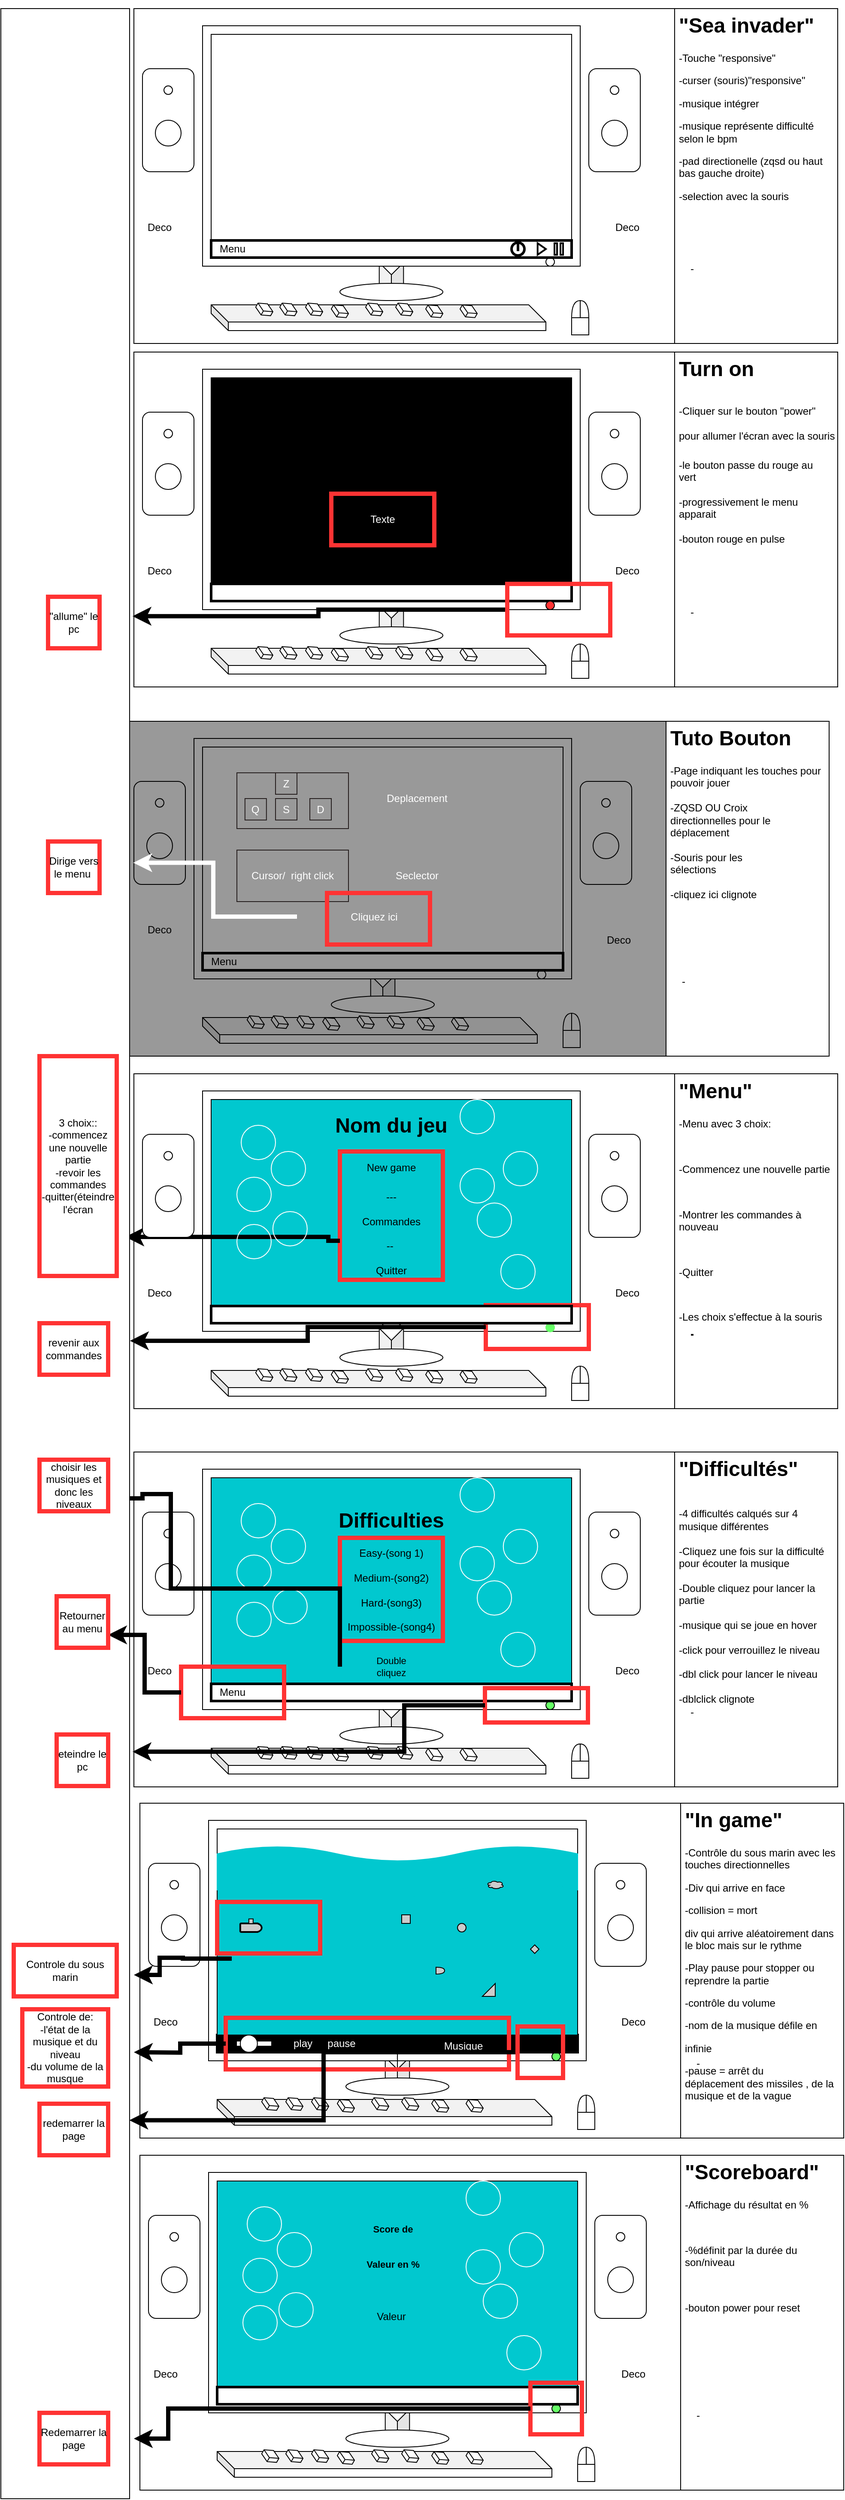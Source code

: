 <mxfile version="20.7.2" type="device"><diagram id="Xp7Vr0wfXbWLGtfaDCD7" name="Page-1"><mxGraphModel dx="1994" dy="606" grid="1" gridSize="10" guides="1" tooltips="1" connect="1" arrows="1" fold="1" page="1" pageScale="1" pageWidth="827" pageHeight="1169" math="0" shadow="0"><root><mxCell id="0"/><mxCell id="1" parent="0"/><mxCell id="xXeaDIFVZ9dMXt464VY0-1" value="zzz" style="group" vertex="1" connectable="0" parent="1"><mxGeometry y="50" width="820" height="390" as="geometry"/></mxCell><mxCell id="xXeaDIFVZ9dMXt464VY0-2" value="" style="rounded=0;whiteSpace=wrap;html=1;" vertex="1" parent="xXeaDIFVZ9dMXt464VY0-1"><mxGeometry width="630" height="390" as="geometry"/></mxCell><mxCell id="xXeaDIFVZ9dMXt464VY0-3" value="" style="shape=cube;whiteSpace=wrap;html=1;boundedLbl=1;backgroundOutline=1;darkOpacity=0.05;darkOpacity2=0.1;rotation=-135;" vertex="1" parent="xXeaDIFVZ9dMXt464VY0-1"><mxGeometry x="280" y="290" width="40" height="40" as="geometry"/></mxCell><mxCell id="xXeaDIFVZ9dMXt464VY0-4" value="" style="rounded=0;whiteSpace=wrap;html=1;" vertex="1" parent="xXeaDIFVZ9dMXt464VY0-1"><mxGeometry x="80" y="20" width="440" height="280" as="geometry"/></mxCell><mxCell id="xXeaDIFVZ9dMXt464VY0-5" value="" style="rounded=1;whiteSpace=wrap;html=1;rotation=-90;" vertex="1" parent="xXeaDIFVZ9dMXt464VY0-1"><mxGeometry x="-20" y="100" width="120" height="60" as="geometry"/></mxCell><mxCell id="xXeaDIFVZ9dMXt464VY0-6" value="" style="rounded=1;whiteSpace=wrap;html=1;rotation=-90;" vertex="1" parent="xXeaDIFVZ9dMXt464VY0-1"><mxGeometry x="500" y="100" width="120" height="60" as="geometry"/></mxCell><mxCell id="xXeaDIFVZ9dMXt464VY0-7" value="" style="rounded=0;whiteSpace=wrap;html=1;" vertex="1" parent="xXeaDIFVZ9dMXt464VY0-1"><mxGeometry x="90" y="30" width="420" height="260" as="geometry"/></mxCell><mxCell id="xXeaDIFVZ9dMXt464VY0-8" value="" style="ellipse;whiteSpace=wrap;html=1;" vertex="1" parent="xXeaDIFVZ9dMXt464VY0-1"><mxGeometry x="240" y="320" width="120" height="20" as="geometry"/></mxCell><mxCell id="xXeaDIFVZ9dMXt464VY0-9" value="" style="group" vertex="1" connectable="0" parent="xXeaDIFVZ9dMXt464VY0-1"><mxGeometry x="510" y="340" width="20" height="40" as="geometry"/></mxCell><mxCell id="xXeaDIFVZ9dMXt464VY0-10" value="" style="shape=or;whiteSpace=wrap;html=1;rotation=-90;" vertex="1" parent="xXeaDIFVZ9dMXt464VY0-9"><mxGeometry width="20" height="20" as="geometry"/></mxCell><mxCell id="xXeaDIFVZ9dMXt464VY0-11" value="" style="endArrow=none;html=1;rounded=0;entryX=0;entryY=0.5;entryDx=0;entryDy=0;entryPerimeter=0;" edge="1" parent="xXeaDIFVZ9dMXt464VY0-9" target="xXeaDIFVZ9dMXt464VY0-10"><mxGeometry width="50" height="50" relative="1" as="geometry"><mxPoint x="10" y="20" as="sourcePoint"/><mxPoint x="50" y="30" as="targetPoint"/><Array as="points"><mxPoint x="10"/></Array></mxGeometry></mxCell><mxCell id="xXeaDIFVZ9dMXt464VY0-12" value="" style="rounded=0;whiteSpace=wrap;html=1;" vertex="1" parent="xXeaDIFVZ9dMXt464VY0-9"><mxGeometry y="20" width="20" height="20" as="geometry"/></mxCell><mxCell id="xXeaDIFVZ9dMXt464VY0-13" value="" style="shape=cube;whiteSpace=wrap;html=1;boundedLbl=1;backgroundOutline=1;darkOpacity=0.05;darkOpacity2=0.1;" vertex="1" parent="xXeaDIFVZ9dMXt464VY0-1"><mxGeometry x="90" y="345" width="390" height="30" as="geometry"/></mxCell><mxCell id="xXeaDIFVZ9dMXt464VY0-14" value="" style="ellipse;whiteSpace=wrap;html=1;aspect=fixed;" vertex="1" parent="xXeaDIFVZ9dMXt464VY0-1"><mxGeometry x="25" y="130" width="30" height="30" as="geometry"/></mxCell><mxCell id="xXeaDIFVZ9dMXt464VY0-15" value="" style="ellipse;whiteSpace=wrap;html=1;aspect=fixed;" vertex="1" parent="xXeaDIFVZ9dMXt464VY0-1"><mxGeometry x="545" y="130" width="30" height="30" as="geometry"/></mxCell><mxCell id="xXeaDIFVZ9dMXt464VY0-16" value="" style="ellipse;whiteSpace=wrap;html=1;aspect=fixed;" vertex="1" parent="xXeaDIFVZ9dMXt464VY0-1"><mxGeometry x="35" y="90" width="10" height="10" as="geometry"/></mxCell><mxCell id="xXeaDIFVZ9dMXt464VY0-17" value="" style="ellipse;whiteSpace=wrap;html=1;aspect=fixed;" vertex="1" parent="xXeaDIFVZ9dMXt464VY0-1"><mxGeometry x="555" y="90" width="10" height="10" as="geometry"/></mxCell><mxCell id="xXeaDIFVZ9dMXt464VY0-18" value="" style="ellipse;whiteSpace=wrap;html=1;aspect=fixed;" vertex="1" parent="xXeaDIFVZ9dMXt464VY0-1"><mxGeometry x="480" y="290" width="10" height="10" as="geometry"/></mxCell><mxCell id="xXeaDIFVZ9dMXt464VY0-19" value="Deco" style="text;html=1;strokeColor=none;fillColor=none;align=center;verticalAlign=middle;whiteSpace=wrap;rounded=0;" vertex="1" parent="xXeaDIFVZ9dMXt464VY0-1"><mxGeometry y="240" width="60" height="30" as="geometry"/></mxCell><mxCell id="xXeaDIFVZ9dMXt464VY0-20" value="Deco&lt;br&gt;" style="text;html=1;strokeColor=none;fillColor=none;align=center;verticalAlign=middle;whiteSpace=wrap;rounded=0;" vertex="1" parent="xXeaDIFVZ9dMXt464VY0-1"><mxGeometry x="545" y="240" width="60" height="30" as="geometry"/></mxCell><mxCell id="xXeaDIFVZ9dMXt464VY0-21" value="" style="rounded=0;whiteSpace=wrap;html=1;" vertex="1" parent="xXeaDIFVZ9dMXt464VY0-1"><mxGeometry x="630" width="190" height="390" as="geometry"/></mxCell><mxCell id="xXeaDIFVZ9dMXt464VY0-22" value="" style="html=1;whiteSpace=wrap;shape=isoCube2;backgroundOutline=1;isoAngle=15;rotation=30;" vertex="1" parent="xXeaDIFVZ9dMXt464VY0-1"><mxGeometry x="141.92" y="342.83" width="20" height="15" as="geometry"/></mxCell><mxCell id="xXeaDIFVZ9dMXt464VY0-23" value="" style="html=1;whiteSpace=wrap;shape=isoCube2;backgroundOutline=1;isoAngle=15;rotation=30;" vertex="1" parent="xXeaDIFVZ9dMXt464VY0-1"><mxGeometry x="170" y="342.83" width="20" height="15" as="geometry"/></mxCell><mxCell id="xXeaDIFVZ9dMXt464VY0-24" value="" style="html=1;whiteSpace=wrap;shape=isoCube2;backgroundOutline=1;isoAngle=15;rotation=30;" vertex="1" parent="xXeaDIFVZ9dMXt464VY0-1"><mxGeometry x="200" y="342.83" width="20" height="15" as="geometry"/></mxCell><mxCell id="xXeaDIFVZ9dMXt464VY0-25" value="" style="html=1;whiteSpace=wrap;shape=isoCube2;backgroundOutline=1;isoAngle=15;rotation=30;" vertex="1" parent="xXeaDIFVZ9dMXt464VY0-1"><mxGeometry x="230" y="345" width="20" height="15" as="geometry"/></mxCell><mxCell id="xXeaDIFVZ9dMXt464VY0-26" value="" style="html=1;whiteSpace=wrap;shape=isoCube2;backgroundOutline=1;isoAngle=15;rotation=30;" vertex="1" parent="xXeaDIFVZ9dMXt464VY0-1"><mxGeometry x="270" y="342.83" width="20" height="15" as="geometry"/></mxCell><mxCell id="xXeaDIFVZ9dMXt464VY0-27" value="" style="html=1;whiteSpace=wrap;shape=isoCube2;backgroundOutline=1;isoAngle=15;rotation=30;" vertex="1" parent="xXeaDIFVZ9dMXt464VY0-1"><mxGeometry x="305" y="342.83" width="20" height="15" as="geometry"/></mxCell><mxCell id="xXeaDIFVZ9dMXt464VY0-28" value="" style="html=1;whiteSpace=wrap;shape=isoCube2;backgroundOutline=1;isoAngle=15;rotation=30;" vertex="1" parent="xXeaDIFVZ9dMXt464VY0-1"><mxGeometry x="340" y="345" width="20" height="15" as="geometry"/></mxCell><mxCell id="xXeaDIFVZ9dMXt464VY0-29" value="" style="html=1;whiteSpace=wrap;shape=isoCube2;backgroundOutline=1;isoAngle=15;rotation=30;" vertex="1" parent="xXeaDIFVZ9dMXt464VY0-1"><mxGeometry x="380" y="345" width="20" height="15" as="geometry"/></mxCell><mxCell id="xXeaDIFVZ9dMXt464VY0-30" value="&lt;h1&gt;&quot;Sea invader&quot;&lt;/h1&gt;&lt;p&gt;-Touche &quot;responsive&quot;&lt;/p&gt;&lt;p&gt;-curser (souris)&quot;responsive&quot;&lt;/p&gt;&lt;p&gt;-musique intégrer&lt;/p&gt;&lt;p&gt;&lt;span style=&quot;background-color: initial;&quot;&gt;-musique représente difficulté selon le bpm&lt;/span&gt;&lt;br&gt;&lt;/p&gt;&lt;p&gt;-pad directionelle (zqsd ou haut bas gauche droite)&lt;/p&gt;&lt;p&gt;-selection avec la souris&amp;nbsp;&lt;/p&gt;&lt;p&gt;&lt;br&gt;&lt;/p&gt;&lt;p&gt;&lt;br&gt;&lt;/p&gt;" style="text;html=1;strokeColor=none;fillColor=none;spacing=5;spacingTop=-20;whiteSpace=wrap;overflow=hidden;rounded=0;" vertex="1" parent="xXeaDIFVZ9dMXt464VY0-1"><mxGeometry x="630" width="190" height="390" as="geometry"/></mxCell><mxCell id="xXeaDIFVZ9dMXt464VY0-31" value="-" style="text;html=1;align=center;verticalAlign=middle;resizable=0;points=[];autosize=1;" vertex="1" parent="xXeaDIFVZ9dMXt464VY0-30"><mxGeometry x="5" y="287.5" width="30" height="30" as="geometry"/></mxCell><mxCell id="xXeaDIFVZ9dMXt464VY0-32" value="" style="rounded=0;whiteSpace=wrap;html=1;strokeColor=#000000;strokeWidth=3;" vertex="1" parent="xXeaDIFVZ9dMXt464VY0-1"><mxGeometry x="90" y="270" width="420" height="20" as="geometry"/></mxCell><mxCell id="xXeaDIFVZ9dMXt464VY0-33" value="" style="html=1;verticalLabelPosition=bottom;align=center;labelBackgroundColor=#ffffff;verticalAlign=top;strokeWidth=2;strokeColor=#000000;shadow=0;dashed=0;shape=mxgraph.ios7.icons.pause;pointerEvents=1" vertex="1" parent="xXeaDIFVZ9dMXt464VY0-1"><mxGeometry x="490" y="273.25" width="10" height="13.5" as="geometry"/></mxCell><mxCell id="xXeaDIFVZ9dMXt464VY0-34" value="" style="html=1;verticalLabelPosition=bottom;align=center;labelBackgroundColor=#ffffff;verticalAlign=top;strokeWidth=2;strokeColor=#000000;shadow=0;dashed=0;shape=mxgraph.ios7.icons.play;" vertex="1" parent="xXeaDIFVZ9dMXt464VY0-1"><mxGeometry x="470.36" y="273.25" width="9.64" height="13.5" as="geometry"/></mxCell><mxCell id="xXeaDIFVZ9dMXt464VY0-35" value="" style="group" vertex="1" connectable="0" parent="xXeaDIFVZ9dMXt464VY0-1"><mxGeometry x="440" y="272.5" width="15" height="15" as="geometry"/></mxCell><mxCell id="xXeaDIFVZ9dMXt464VY0-36" value="" style="ellipse;whiteSpace=wrap;html=1;aspect=fixed;strokeColor=#000000;strokeWidth=3;" vertex="1" parent="xXeaDIFVZ9dMXt464VY0-35"><mxGeometry width="15" height="15" as="geometry"/></mxCell><mxCell id="xXeaDIFVZ9dMXt464VY0-37" value="" style="endArrow=none;html=1;rounded=0;strokeColor=#000000;strokeWidth=3;" edge="1" parent="xXeaDIFVZ9dMXt464VY0-35" target="xXeaDIFVZ9dMXt464VY0-36"><mxGeometry width="50" height="50" relative="1" as="geometry"><mxPoint x="7.5" y="10" as="sourcePoint"/><mxPoint x="7.5" y="35" as="targetPoint"/><Array as="points"><mxPoint x="7.5"/></Array></mxGeometry></mxCell><mxCell id="xXeaDIFVZ9dMXt464VY0-38" value="Menu" style="text;html=1;strokeColor=none;fillColor=none;align=center;verticalAlign=middle;whiteSpace=wrap;rounded=0;strokeWidth=3;" vertex="1" parent="xXeaDIFVZ9dMXt464VY0-1"><mxGeometry x="100" y="275" width="30" height="10" as="geometry"/></mxCell><mxCell id="xXeaDIFVZ9dMXt464VY0-39" value="" style="rounded=0;whiteSpace=wrap;html=1;" vertex="1" parent="1"><mxGeometry x="-10" y="880" width="630" height="390" as="geometry"/></mxCell><mxCell id="xXeaDIFVZ9dMXt464VY0-40" value="" style="shape=cube;whiteSpace=wrap;html=1;boundedLbl=1;backgroundOutline=1;darkOpacity=0.05;darkOpacity2=0.1;rotation=-135;" vertex="1" parent="1"><mxGeometry x="270" y="1170" width="40" height="40" as="geometry"/></mxCell><mxCell id="xXeaDIFVZ9dMXt464VY0-41" value="" style="rounded=0;whiteSpace=wrap;html=1;" vertex="1" parent="1"><mxGeometry x="70" y="900" width="440" height="280" as="geometry"/></mxCell><mxCell id="xXeaDIFVZ9dMXt464VY0-42" value="" style="rounded=1;whiteSpace=wrap;html=1;rotation=-90;" vertex="1" parent="1"><mxGeometry x="-30" y="980" width="120" height="60" as="geometry"/></mxCell><mxCell id="xXeaDIFVZ9dMXt464VY0-43" value="" style="rounded=1;whiteSpace=wrap;html=1;rotation=-90;" vertex="1" parent="1"><mxGeometry x="490" y="980" width="120" height="60" as="geometry"/></mxCell><mxCell id="xXeaDIFVZ9dMXt464VY0-44" value="" style="rounded=0;whiteSpace=wrap;html=1;" vertex="1" parent="1"><mxGeometry x="80" y="910" width="420" height="260" as="geometry"/></mxCell><mxCell id="xXeaDIFVZ9dMXt464VY0-45" value="" style="ellipse;whiteSpace=wrap;html=1;" vertex="1" parent="1"><mxGeometry x="230" y="1200" width="120" height="20" as="geometry"/></mxCell><mxCell id="xXeaDIFVZ9dMXt464VY0-46" value="" style="group" vertex="1" connectable="0" parent="1"><mxGeometry x="500" y="1220" width="20" height="40" as="geometry"/></mxCell><mxCell id="xXeaDIFVZ9dMXt464VY0-47" value="" style="shape=or;whiteSpace=wrap;html=1;rotation=-90;" vertex="1" parent="xXeaDIFVZ9dMXt464VY0-46"><mxGeometry width="20" height="20" as="geometry"/></mxCell><mxCell id="xXeaDIFVZ9dMXt464VY0-48" value="" style="endArrow=none;html=1;rounded=0;entryX=0;entryY=0.5;entryDx=0;entryDy=0;entryPerimeter=0;" edge="1" parent="xXeaDIFVZ9dMXt464VY0-46" target="xXeaDIFVZ9dMXt464VY0-47"><mxGeometry width="50" height="50" relative="1" as="geometry"><mxPoint x="10" y="20" as="sourcePoint"/><mxPoint x="50" y="30" as="targetPoint"/><Array as="points"><mxPoint x="10"/></Array></mxGeometry></mxCell><mxCell id="xXeaDIFVZ9dMXt464VY0-49" value="" style="rounded=0;whiteSpace=wrap;html=1;" vertex="1" parent="xXeaDIFVZ9dMXt464VY0-46"><mxGeometry y="20" width="20" height="20" as="geometry"/></mxCell><mxCell id="xXeaDIFVZ9dMXt464VY0-50" value="" style="shape=cube;whiteSpace=wrap;html=1;boundedLbl=1;backgroundOutline=1;darkOpacity=0.05;darkOpacity2=0.1;" vertex="1" parent="1"><mxGeometry x="80" y="1225" width="390" height="30" as="geometry"/></mxCell><mxCell id="xXeaDIFVZ9dMXt464VY0-51" value="" style="ellipse;whiteSpace=wrap;html=1;aspect=fixed;" vertex="1" parent="1"><mxGeometry x="15" y="1010" width="30" height="30" as="geometry"/></mxCell><mxCell id="xXeaDIFVZ9dMXt464VY0-52" value="" style="ellipse;whiteSpace=wrap;html=1;aspect=fixed;" vertex="1" parent="1"><mxGeometry x="535" y="1010" width="30" height="30" as="geometry"/></mxCell><mxCell id="xXeaDIFVZ9dMXt464VY0-53" value="" style="ellipse;whiteSpace=wrap;html=1;aspect=fixed;" vertex="1" parent="1"><mxGeometry x="25" y="970" width="10" height="10" as="geometry"/></mxCell><mxCell id="xXeaDIFVZ9dMXt464VY0-54" value="" style="ellipse;whiteSpace=wrap;html=1;aspect=fixed;" vertex="1" parent="1"><mxGeometry x="545" y="970" width="10" height="10" as="geometry"/></mxCell><mxCell id="xXeaDIFVZ9dMXt464VY0-55" value="" style="ellipse;whiteSpace=wrap;html=1;aspect=fixed;" vertex="1" parent="1"><mxGeometry x="470" y="1170" width="10" height="10" as="geometry"/></mxCell><mxCell id="xXeaDIFVZ9dMXt464VY0-56" value="Deco" style="text;html=1;strokeColor=none;fillColor=none;align=center;verticalAlign=middle;whiteSpace=wrap;rounded=0;" vertex="1" parent="1"><mxGeometry y="1107.5" width="60" height="30" as="geometry"/></mxCell><mxCell id="xXeaDIFVZ9dMXt464VY0-57" value="Deco&lt;br&gt;" style="text;html=1;strokeColor=none;fillColor=none;align=center;verticalAlign=middle;whiteSpace=wrap;rounded=0;" vertex="1" parent="1"><mxGeometry x="535" y="1120" width="60" height="30" as="geometry"/></mxCell><mxCell id="xXeaDIFVZ9dMXt464VY0-58" value="" style="rounded=0;whiteSpace=wrap;html=1;" vertex="1" parent="1"><mxGeometry x="620" y="880" width="190" height="390" as="geometry"/></mxCell><mxCell id="xXeaDIFVZ9dMXt464VY0-59" value="" style="html=1;whiteSpace=wrap;shape=isoCube2;backgroundOutline=1;isoAngle=15;rotation=30;" vertex="1" parent="1"><mxGeometry x="131.92" y="1222.83" width="20" height="15" as="geometry"/></mxCell><mxCell id="xXeaDIFVZ9dMXt464VY0-60" value="" style="html=1;whiteSpace=wrap;shape=isoCube2;backgroundOutline=1;isoAngle=15;rotation=30;" vertex="1" parent="1"><mxGeometry x="160" y="1222.83" width="20" height="15" as="geometry"/></mxCell><mxCell id="xXeaDIFVZ9dMXt464VY0-61" value="" style="html=1;whiteSpace=wrap;shape=isoCube2;backgroundOutline=1;isoAngle=15;rotation=30;" vertex="1" parent="1"><mxGeometry x="190" y="1222.83" width="20" height="15" as="geometry"/></mxCell><mxCell id="xXeaDIFVZ9dMXt464VY0-62" value="" style="html=1;whiteSpace=wrap;shape=isoCube2;backgroundOutline=1;isoAngle=15;rotation=30;" vertex="1" parent="1"><mxGeometry x="220" y="1225" width="20" height="15" as="geometry"/></mxCell><mxCell id="xXeaDIFVZ9dMXt464VY0-63" value="" style="html=1;whiteSpace=wrap;shape=isoCube2;backgroundOutline=1;isoAngle=15;rotation=30;" vertex="1" parent="1"><mxGeometry x="260" y="1222.83" width="20" height="15" as="geometry"/></mxCell><mxCell id="xXeaDIFVZ9dMXt464VY0-64" value="" style="html=1;whiteSpace=wrap;shape=isoCube2;backgroundOutline=1;isoAngle=15;rotation=30;" vertex="1" parent="1"><mxGeometry x="295" y="1222.83" width="20" height="15" as="geometry"/></mxCell><mxCell id="xXeaDIFVZ9dMXt464VY0-65" value="" style="html=1;whiteSpace=wrap;shape=isoCube2;backgroundOutline=1;isoAngle=15;rotation=30;" vertex="1" parent="1"><mxGeometry x="330" y="1225" width="20" height="15" as="geometry"/></mxCell><mxCell id="xXeaDIFVZ9dMXt464VY0-66" value="" style="html=1;whiteSpace=wrap;shape=isoCube2;backgroundOutline=1;isoAngle=15;rotation=30;" vertex="1" parent="1"><mxGeometry x="370" y="1225" width="20" height="15" as="geometry"/></mxCell><mxCell id="xXeaDIFVZ9dMXt464VY0-67" value="&lt;h1&gt;&lt;span style=&quot;background-color: initial;&quot;&gt;Tuto Bouton&amp;nbsp;&lt;/span&gt;&lt;/h1&gt;&lt;div&gt;&lt;span style=&quot;background-color: initial;&quot;&gt;-Page indiquant les touches pour pouvoir jouer&lt;/span&gt;&lt;/div&gt;&lt;div&gt;&lt;span style=&quot;background-color: initial;&quot;&gt;&lt;br&gt;&lt;/span&gt;&lt;/div&gt;&lt;div&gt;&lt;span style=&quot;background-color: initial;&quot;&gt;-ZQSD OU Croix directionnelles&amp;nbsp;pour le&amp;nbsp;&lt;/span&gt;&lt;/div&gt;déplacement&lt;div&gt;&lt;span style=&quot;background-color: initial;&quot;&gt;&lt;br&gt;&lt;/span&gt;&lt;/div&gt;&lt;div&gt;&lt;span style=&quot;background-color: initial;&quot;&gt;-Souris pour les&amp;nbsp;&lt;/span&gt;&lt;/div&gt;sélections&lt;div&gt;&lt;span style=&quot;background-color: initial;&quot;&gt;&lt;br&gt;&lt;/span&gt;&lt;/div&gt;&lt;div&gt;&lt;span style=&quot;background-color: initial;&quot;&gt;-cliquez ici clignote&lt;/span&gt;&lt;/div&gt;&lt;p&gt;&lt;br&gt;&lt;/p&gt;&lt;p&gt;&lt;br&gt;&lt;/p&gt;" style="text;html=1;strokeColor=none;fillColor=none;spacing=5;spacingTop=-20;whiteSpace=wrap;overflow=hidden;rounded=0;" vertex="1" parent="1"><mxGeometry x="620" y="880" width="190" height="390" as="geometry"/></mxCell><mxCell id="xXeaDIFVZ9dMXt464VY0-68" value="-" style="text;html=1;align=center;verticalAlign=middle;resizable=0;points=[];autosize=1;" vertex="1" parent="xXeaDIFVZ9dMXt464VY0-67"><mxGeometry x="5" y="287.5" width="30" height="30" as="geometry"/></mxCell><mxCell id="xXeaDIFVZ9dMXt464VY0-69" value="" style="rounded=0;whiteSpace=wrap;html=1;strokeColor=#000000;strokeWidth=3;" vertex="1" parent="1"><mxGeometry x="80" y="1150" width="420" height="20" as="geometry"/></mxCell><mxCell id="xXeaDIFVZ9dMXt464VY0-70" value="Menu" style="text;html=1;strokeColor=none;fillColor=none;align=center;verticalAlign=middle;whiteSpace=wrap;rounded=0;strokeWidth=3;" vertex="1" parent="1"><mxGeometry x="90" y="1155" width="30" height="10" as="geometry"/></mxCell><mxCell id="xXeaDIFVZ9dMXt464VY0-71" value="" style="rounded=0;whiteSpace=wrap;html=1;strokeColor=#000000;fillColor=#000000;opacity=40;" vertex="1" parent="1"><mxGeometry x="-10" y="880" width="630" height="390" as="geometry"/></mxCell><mxCell id="xXeaDIFVZ9dMXt464VY0-72" value="Deplacement" style="rounded=0;whiteSpace=wrap;html=1;strokeColor=#FFFFFF;fontColor=#FFFFFF;fillColor=#000000;opacity=0;" vertex="1" parent="1"><mxGeometry x="270" y="940" width="120" height="60" as="geometry"/></mxCell><mxCell id="xXeaDIFVZ9dMXt464VY0-73" value="Seclector" style="rounded=0;whiteSpace=wrap;html=1;strokeColor=#FFFFFF;fontColor=#FFFFFF;fillColor=#000000;opacity=0;" vertex="1" parent="1"><mxGeometry x="270" y="1030" width="120" height="60" as="geometry"/></mxCell><mxCell id="xXeaDIFVZ9dMXt464VY0-74" value="" style="rounded=0;whiteSpace=wrap;html=1;strokeColor=#272020;strokeWidth=1;fontColor=#FFFFFF;fillColor=none;" vertex="1" parent="1"><mxGeometry x="120" y="940" width="130" height="65" as="geometry"/></mxCell><mxCell id="xXeaDIFVZ9dMXt464VY0-75" value="Cursor/&amp;nbsp; right click" style="rounded=0;whiteSpace=wrap;html=1;strokeColor=#272020;strokeWidth=1;fontColor=#FFFFFF;fillColor=none;" vertex="1" parent="1"><mxGeometry x="120" y="1030" width="130" height="60" as="geometry"/></mxCell><mxCell id="xXeaDIFVZ9dMXt464VY0-76" value="Q" style="whiteSpace=wrap;html=1;aspect=fixed;strokeColor=#272020;strokeWidth=1;fontColor=#FFFFFF;fillColor=none;" vertex="1" parent="1"><mxGeometry x="129.42" y="970" width="25" height="25" as="geometry"/></mxCell><mxCell id="xXeaDIFVZ9dMXt464VY0-77" value="D" style="whiteSpace=wrap;html=1;aspect=fixed;strokeColor=#272020;strokeWidth=1;fontColor=#FFFFFF;fillColor=none;" vertex="1" parent="1"><mxGeometry x="205" y="970" width="25" height="25" as="geometry"/></mxCell><mxCell id="xXeaDIFVZ9dMXt464VY0-78" value="S" style="whiteSpace=wrap;html=1;aspect=fixed;strokeColor=#272020;strokeWidth=1;fontColor=#FFFFFF;fillColor=none;" vertex="1" parent="1"><mxGeometry x="165" y="970" width="25" height="25" as="geometry"/></mxCell><mxCell id="xXeaDIFVZ9dMXt464VY0-79" value="Z" style="whiteSpace=wrap;html=1;aspect=fixed;strokeColor=#272020;strokeWidth=1;fontColor=#FFFFFF;fillColor=none;" vertex="1" parent="1"><mxGeometry x="165" y="940" width="25" height="25" as="geometry"/></mxCell><mxCell id="xXeaDIFVZ9dMXt464VY0-534" style="edgeStyle=orthogonalEdgeStyle;rounded=0;orthogonalLoop=1;jettySize=auto;html=1;entryX=1.029;entryY=0.343;entryDx=0;entryDy=0;entryPerimeter=0;strokeColor=#FFFFFF;strokeWidth=5;fontColor=#66FF66;" edge="1" parent="1" source="xXeaDIFVZ9dMXt464VY0-80" target="xXeaDIFVZ9dMXt464VY0-364"><mxGeometry relative="1" as="geometry"/></mxCell><mxCell id="xXeaDIFVZ9dMXt464VY0-80" value="Cliquez ici" style="rounded=0;whiteSpace=wrap;html=1;strokeColor=none;strokeWidth=0;fontColor=#FFFFFF;fillColor=none;" vertex="1" parent="1"><mxGeometry x="190" y="1095" width="180" height="25" as="geometry"/></mxCell><mxCell id="xXeaDIFVZ9dMXt464VY0-81" value="" style="group" vertex="1" connectable="0" parent="1"><mxGeometry y="1290.5" width="820" height="391" as="geometry"/></mxCell><mxCell id="xXeaDIFVZ9dMXt464VY0-82" value="" style="rounded=0;whiteSpace=wrap;html=1;" vertex="1" parent="xXeaDIFVZ9dMXt464VY0-81"><mxGeometry x="630" width="190" height="390" as="geometry"/></mxCell><mxCell id="xXeaDIFVZ9dMXt464VY0-83" value="" style="group" vertex="1" connectable="0" parent="xXeaDIFVZ9dMXt464VY0-81"><mxGeometry width="820" height="391" as="geometry"/></mxCell><mxCell id="xXeaDIFVZ9dMXt464VY0-84" value="" style="rounded=0;whiteSpace=wrap;html=1;" vertex="1" parent="xXeaDIFVZ9dMXt464VY0-83"><mxGeometry width="630" height="390" as="geometry"/></mxCell><mxCell id="xXeaDIFVZ9dMXt464VY0-85" value="" style="group" vertex="1" connectable="0" parent="xXeaDIFVZ9dMXt464VY0-83"><mxGeometry x="35" y="20" width="570" height="360" as="geometry"/></mxCell><mxCell id="xXeaDIFVZ9dMXt464VY0-86" value="" style="rounded=0;whiteSpace=wrap;html=1;" vertex="1" parent="xXeaDIFVZ9dMXt464VY0-85"><mxGeometry x="45" width="440" height="280" as="geometry"/></mxCell><mxCell id="xXeaDIFVZ9dMXt464VY0-87" value="" style="rounded=0;whiteSpace=wrap;html=1;fillColor=#01C8CF;" vertex="1" parent="xXeaDIFVZ9dMXt464VY0-85"><mxGeometry x="55" y="10" width="420" height="260" as="geometry"/></mxCell><mxCell id="xXeaDIFVZ9dMXt464VY0-88" value="&lt;h1&gt;&lt;span style=&quot;background-color: initial;&quot;&gt;Nom du jeu&lt;/span&gt;&lt;/h1&gt;&lt;h1&gt;&lt;span style=&quot;font-size: 12px; font-weight: 400;&quot;&gt;New game&lt;/span&gt;&lt;/h1&gt;&lt;div&gt;---&lt;/div&gt;&lt;div&gt;&lt;br&gt;&lt;/div&gt;&lt;div&gt;Commandes&lt;/div&gt;&lt;div&gt;&lt;br&gt;&lt;/div&gt;&lt;div&gt;--&amp;nbsp;&lt;/div&gt;&lt;div&gt;&lt;br&gt;&lt;/div&gt;&lt;div&gt;Quitter&lt;/div&gt;" style="text;html=1;strokeColor=none;fillColor=none;spacing=5;spacingTop=-20;whiteSpace=wrap;overflow=hidden;rounded=0;strokeWidth=0;fontColor=#000000;align=center;" vertex="1" parent="xXeaDIFVZ9dMXt464VY0-85"><mxGeometry x="170" y="20" width="190" height="220" as="geometry"/></mxCell><mxCell id="xXeaDIFVZ9dMXt464VY0-89" value="" style="ellipse;whiteSpace=wrap;html=1;aspect=fixed;strokeColor=#FFFFFF;strokeWidth=1;fontColor=#000000;fillColor=none;" vertex="1" parent="xXeaDIFVZ9dMXt464VY0-85"><mxGeometry x="90" y="40" width="40" height="40" as="geometry"/></mxCell><mxCell id="xXeaDIFVZ9dMXt464VY0-90" value="" style="ellipse;whiteSpace=wrap;html=1;aspect=fixed;strokeColor=#FFFFFF;strokeWidth=1;fontColor=#000000;fillColor=none;" vertex="1" parent="xXeaDIFVZ9dMXt464VY0-85"><mxGeometry x="345" y="10" width="40" height="40" as="geometry"/></mxCell><mxCell id="xXeaDIFVZ9dMXt464VY0-94" value="" style="rounded=0;whiteSpace=wrap;html=1;strokeColor=#FF3333;strokeWidth=5;fillColor=none;" vertex="1" parent="xXeaDIFVZ9dMXt464VY0-85"><mxGeometry x="205" y="70.5" width="120" height="149.5" as="geometry"/></mxCell><mxCell id="xXeaDIFVZ9dMXt464VY0-522" value="" style="rounded=0;whiteSpace=wrap;html=1;strokeColor=#FF3333;strokeWidth=5;fillColor=none;" vertex="1" parent="xXeaDIFVZ9dMXt464VY0-85"><mxGeometry x="375" y="249.5" width="120" height="51" as="geometry"/></mxCell><mxCell id="xXeaDIFVZ9dMXt464VY0-538" style="edgeStyle=orthogonalEdgeStyle;rounded=0;orthogonalLoop=1;jettySize=auto;html=1;strokeColor=#000000;strokeWidth=5;fontColor=#66FF66;" edge="1" parent="xXeaDIFVZ9dMXt464VY0-85"><mxGeometry relative="1" as="geometry"><mxPoint x="205" y="174.5" as="sourcePoint"/><mxPoint x="-45" y="170.48" as="targetPoint"/><Array as="points"><mxPoint x="191.55" y="174"/><mxPoint x="191.55" y="170"/><mxPoint x="-45.45" y="170"/></Array></mxGeometry></mxCell><mxCell id="xXeaDIFVZ9dMXt464VY0-96" value="&lt;h1&gt;&quot;Menu&quot;&lt;/h1&gt;&lt;p&gt;&lt;span style=&quot;background-color: initial;&quot;&gt;-Menu avec 3 choix:&lt;/span&gt;&lt;/p&gt;&lt;p&gt;&lt;span style=&quot;background-color: initial;&quot;&gt;&lt;br&gt;&lt;/span&gt;&lt;/p&gt;&lt;p&gt;&lt;span style=&quot;background-color: initial;&quot;&gt;-Commencez une nouvelle partie&lt;/span&gt;&lt;/p&gt;&lt;p&gt;&lt;span style=&quot;background-color: initial;&quot;&gt;&lt;br&gt;&lt;/span&gt;&lt;/p&gt;&lt;p&gt;&lt;span style=&quot;background-color: initial;&quot;&gt;-Montrer les commandes à nouveau&lt;/span&gt;&lt;/p&gt;&lt;p&gt;&lt;span style=&quot;background-color: initial;&quot;&gt;&lt;br&gt;&lt;/span&gt;&lt;/p&gt;&lt;p&gt;&lt;span style=&quot;background-color: initial;&quot;&gt;-Quitter&lt;/span&gt;&lt;/p&gt;&lt;p&gt;&lt;span style=&quot;background-color: initial;&quot;&gt;&lt;br&gt;&lt;/span&gt;&lt;/p&gt;&lt;p&gt;&lt;span style=&quot;background-color: initial;&quot;&gt;-Les choix s'effectue à la souris&lt;/span&gt;&lt;/p&gt;&lt;p&gt;&lt;span style=&quot;background-color: initial;&quot;&gt;&lt;br&gt;&lt;/span&gt;&lt;/p&gt;&lt;p&gt;&lt;br&gt;&lt;/p&gt;" style="text;html=1;strokeColor=none;fillColor=none;spacing=5;spacingTop=-20;whiteSpace=wrap;overflow=hidden;rounded=0;" vertex="1" parent="xXeaDIFVZ9dMXt464VY0-81"><mxGeometry x="630" width="190" height="391" as="geometry"/></mxCell><mxCell id="xXeaDIFVZ9dMXt464VY0-97" value="-" style="text;html=1;align=center;verticalAlign=middle;resizable=0;points=[];autosize=1;" vertex="1" parent="xXeaDIFVZ9dMXt464VY0-96"><mxGeometry x="5" y="287.5" width="30" height="30" as="geometry"/></mxCell><mxCell id="xXeaDIFVZ9dMXt464VY0-99" value="a" style="group" vertex="1" connectable="0" parent="1"><mxGeometry y="1731" width="820" height="396" as="geometry"/></mxCell><mxCell id="xXeaDIFVZ9dMXt464VY0-100" value="" style="rounded=0;whiteSpace=wrap;html=1;" vertex="1" parent="xXeaDIFVZ9dMXt464VY0-99"><mxGeometry width="630" height="390" as="geometry"/></mxCell><mxCell id="xXeaDIFVZ9dMXt464VY0-101" value="" style="rounded=1;whiteSpace=wrap;html=1;rotation=-90;" vertex="1" parent="xXeaDIFVZ9dMXt464VY0-99"><mxGeometry x="-20" y="100" width="120" height="60" as="geometry"/></mxCell><mxCell id="xXeaDIFVZ9dMXt464VY0-102" value="" style="ellipse;whiteSpace=wrap;html=1;aspect=fixed;" vertex="1" parent="xXeaDIFVZ9dMXt464VY0-99"><mxGeometry x="25" y="130" width="30" height="30" as="geometry"/></mxCell><mxCell id="xXeaDIFVZ9dMXt464VY0-103" value="Deco" style="text;html=1;strokeColor=none;fillColor=none;align=center;verticalAlign=middle;whiteSpace=wrap;rounded=0;" vertex="1" parent="xXeaDIFVZ9dMXt464VY0-99"><mxGeometry y="240" width="60" height="30" as="geometry"/></mxCell><mxCell id="xXeaDIFVZ9dMXt464VY0-104" value="" style="rounded=0;whiteSpace=wrap;html=1;" vertex="1" parent="xXeaDIFVZ9dMXt464VY0-99"><mxGeometry x="630" width="190" height="390" as="geometry"/></mxCell><mxCell id="xXeaDIFVZ9dMXt464VY0-105" value="&lt;h1&gt;&quot;Difficultés&quot;&lt;/h1&gt;&lt;div&gt;&lt;br&gt;&lt;/div&gt;&lt;div&gt;-4 difficultés calqués sur 4 musique différentes&lt;/div&gt;&lt;div&gt;&lt;br&gt;&lt;/div&gt;&lt;div&gt;-Cliquez une fois sur la difficulté pour écouter la musique&lt;/div&gt;&lt;div&gt;&lt;br&gt;&lt;/div&gt;&lt;div&gt;-Double cliquez pour lancer la partie&lt;/div&gt;&lt;div&gt;&lt;br&gt;&lt;/div&gt;&lt;div&gt;-musique qui se joue en hover&lt;/div&gt;&lt;div&gt;&lt;br&gt;&lt;/div&gt;&lt;div&gt;-click pour verrouillez le niveau&lt;/div&gt;&lt;div&gt;&lt;br&gt;&lt;/div&gt;&lt;div&gt;-dbl click pour lancer le niveau&lt;/div&gt;&lt;div&gt;&lt;br&gt;&lt;/div&gt;&lt;div&gt;-dblclick clignote&lt;/div&gt;&lt;div&gt;&lt;br&gt;&lt;/div&gt;&lt;div&gt;&lt;br&gt;&lt;/div&gt;&lt;p&gt;&lt;br&gt;&lt;/p&gt;&lt;p&gt;&lt;br&gt;&lt;/p&gt;" style="text;html=1;strokeColor=none;fillColor=none;spacing=5;spacingTop=-20;whiteSpace=wrap;overflow=hidden;rounded=0;" vertex="1" parent="xXeaDIFVZ9dMXt464VY0-99"><mxGeometry x="630" width="190" height="396" as="geometry"/></mxCell><mxCell id="xXeaDIFVZ9dMXt464VY0-106" value="-" style="text;html=1;align=center;verticalAlign=middle;resizable=0;points=[];autosize=1;" vertex="1" parent="xXeaDIFVZ9dMXt464VY0-105"><mxGeometry x="5" y="287.5" width="30" height="30" as="geometry"/></mxCell><mxCell id="xXeaDIFVZ9dMXt464VY0-107" value="" style="group" vertex="1" connectable="0" parent="xXeaDIFVZ9dMXt464VY0-99"><mxGeometry x="35" y="20" width="570" height="360" as="geometry"/></mxCell><mxCell id="xXeaDIFVZ9dMXt464VY0-108" value="" style="shape=cube;whiteSpace=wrap;html=1;boundedLbl=1;backgroundOutline=1;darkOpacity=0.05;darkOpacity2=0.1;rotation=-135;" vertex="1" parent="xXeaDIFVZ9dMXt464VY0-107"><mxGeometry x="245" y="270" width="40" height="40" as="geometry"/></mxCell><mxCell id="xXeaDIFVZ9dMXt464VY0-109" value="" style="rounded=0;whiteSpace=wrap;html=1;" vertex="1" parent="xXeaDIFVZ9dMXt464VY0-107"><mxGeometry x="45" width="440" height="280" as="geometry"/></mxCell><mxCell id="xXeaDIFVZ9dMXt464VY0-110" value="" style="rounded=1;whiteSpace=wrap;html=1;rotation=-90;" vertex="1" parent="xXeaDIFVZ9dMXt464VY0-107"><mxGeometry x="465" y="80" width="120" height="60" as="geometry"/></mxCell><mxCell id="xXeaDIFVZ9dMXt464VY0-111" value="" style="rounded=0;whiteSpace=wrap;html=1;fillColor=#01C8CF;" vertex="1" parent="xXeaDIFVZ9dMXt464VY0-107"><mxGeometry x="55" y="10" width="420" height="260" as="geometry"/></mxCell><mxCell id="xXeaDIFVZ9dMXt464VY0-112" value="" style="ellipse;whiteSpace=wrap;html=1;" vertex="1" parent="xXeaDIFVZ9dMXt464VY0-107"><mxGeometry x="205" y="300" width="120" height="20" as="geometry"/></mxCell><mxCell id="xXeaDIFVZ9dMXt464VY0-113" value="" style="group" vertex="1" connectable="0" parent="xXeaDIFVZ9dMXt464VY0-107"><mxGeometry x="475" y="320" width="20" height="40" as="geometry"/></mxCell><mxCell id="xXeaDIFVZ9dMXt464VY0-114" value="" style="shape=or;whiteSpace=wrap;html=1;rotation=-90;" vertex="1" parent="xXeaDIFVZ9dMXt464VY0-113"><mxGeometry width="20" height="20" as="geometry"/></mxCell><mxCell id="xXeaDIFVZ9dMXt464VY0-115" value="" style="endArrow=none;html=1;rounded=0;entryX=0;entryY=0.5;entryDx=0;entryDy=0;entryPerimeter=0;" edge="1" parent="xXeaDIFVZ9dMXt464VY0-113" target="xXeaDIFVZ9dMXt464VY0-114"><mxGeometry width="50" height="50" relative="1" as="geometry"><mxPoint x="10" y="20" as="sourcePoint"/><mxPoint x="50" y="30" as="targetPoint"/><Array as="points"><mxPoint x="10"/></Array></mxGeometry></mxCell><mxCell id="xXeaDIFVZ9dMXt464VY0-116" value="" style="rounded=0;whiteSpace=wrap;html=1;" vertex="1" parent="xXeaDIFVZ9dMXt464VY0-113"><mxGeometry y="20" width="20" height="20" as="geometry"/></mxCell><mxCell id="xXeaDIFVZ9dMXt464VY0-117" value="" style="shape=cube;whiteSpace=wrap;html=1;boundedLbl=1;backgroundOutline=1;darkOpacity=0.05;darkOpacity2=0.1;" vertex="1" parent="xXeaDIFVZ9dMXt464VY0-107"><mxGeometry x="55" y="325" width="390" height="30" as="geometry"/></mxCell><mxCell id="xXeaDIFVZ9dMXt464VY0-118" value="" style="ellipse;whiteSpace=wrap;html=1;aspect=fixed;" vertex="1" parent="xXeaDIFVZ9dMXt464VY0-107"><mxGeometry x="510" y="110" width="30" height="30" as="geometry"/></mxCell><mxCell id="xXeaDIFVZ9dMXt464VY0-119" value="" style="ellipse;whiteSpace=wrap;html=1;aspect=fixed;" vertex="1" parent="xXeaDIFVZ9dMXt464VY0-107"><mxGeometry y="70" width="10" height="10" as="geometry"/></mxCell><mxCell id="xXeaDIFVZ9dMXt464VY0-120" value="" style="ellipse;whiteSpace=wrap;html=1;aspect=fixed;" vertex="1" parent="xXeaDIFVZ9dMXt464VY0-107"><mxGeometry x="520" y="70" width="10" height="10" as="geometry"/></mxCell><mxCell id="xXeaDIFVZ9dMXt464VY0-121" value="" style="ellipse;whiteSpace=wrap;html=1;aspect=fixed;fillColor=#66FF66;" vertex="1" parent="xXeaDIFVZ9dMXt464VY0-107"><mxGeometry x="445" y="270" width="10" height="10" as="geometry"/></mxCell><mxCell id="xXeaDIFVZ9dMXt464VY0-122" value="Deco&lt;br&gt;" style="text;html=1;strokeColor=none;fillColor=none;align=center;verticalAlign=middle;whiteSpace=wrap;rounded=0;" vertex="1" parent="xXeaDIFVZ9dMXt464VY0-107"><mxGeometry x="510" y="220" width="60" height="30" as="geometry"/></mxCell><mxCell id="xXeaDIFVZ9dMXt464VY0-123" value="" style="html=1;whiteSpace=wrap;shape=isoCube2;backgroundOutline=1;isoAngle=15;rotation=30;" vertex="1" parent="xXeaDIFVZ9dMXt464VY0-107"><mxGeometry x="106.92" y="322.83" width="20" height="15" as="geometry"/></mxCell><mxCell id="xXeaDIFVZ9dMXt464VY0-124" value="" style="html=1;whiteSpace=wrap;shape=isoCube2;backgroundOutline=1;isoAngle=15;rotation=30;" vertex="1" parent="xXeaDIFVZ9dMXt464VY0-107"><mxGeometry x="135" y="322.83" width="20" height="15" as="geometry"/></mxCell><mxCell id="xXeaDIFVZ9dMXt464VY0-125" value="" style="html=1;whiteSpace=wrap;shape=isoCube2;backgroundOutline=1;isoAngle=15;rotation=30;" vertex="1" parent="xXeaDIFVZ9dMXt464VY0-107"><mxGeometry x="165" y="322.83" width="20" height="15" as="geometry"/></mxCell><mxCell id="xXeaDIFVZ9dMXt464VY0-126" value="" style="html=1;whiteSpace=wrap;shape=isoCube2;backgroundOutline=1;isoAngle=15;rotation=30;" vertex="1" parent="xXeaDIFVZ9dMXt464VY0-107"><mxGeometry x="195" y="325" width="20" height="15" as="geometry"/></mxCell><mxCell id="xXeaDIFVZ9dMXt464VY0-127" value="" style="html=1;whiteSpace=wrap;shape=isoCube2;backgroundOutline=1;isoAngle=15;rotation=30;" vertex="1" parent="xXeaDIFVZ9dMXt464VY0-107"><mxGeometry x="235" y="322.83" width="20" height="15" as="geometry"/></mxCell><mxCell id="xXeaDIFVZ9dMXt464VY0-128" value="" style="html=1;whiteSpace=wrap;shape=isoCube2;backgroundOutline=1;isoAngle=15;rotation=30;" vertex="1" parent="xXeaDIFVZ9dMXt464VY0-107"><mxGeometry x="270" y="322.83" width="20" height="15" as="geometry"/></mxCell><mxCell id="xXeaDIFVZ9dMXt464VY0-129" value="" style="html=1;whiteSpace=wrap;shape=isoCube2;backgroundOutline=1;isoAngle=15;rotation=30;" vertex="1" parent="xXeaDIFVZ9dMXt464VY0-107"><mxGeometry x="305" y="325" width="20" height="15" as="geometry"/></mxCell><mxCell id="xXeaDIFVZ9dMXt464VY0-130" value="" style="html=1;whiteSpace=wrap;shape=isoCube2;backgroundOutline=1;isoAngle=15;rotation=30;" vertex="1" parent="xXeaDIFVZ9dMXt464VY0-107"><mxGeometry x="345" y="325" width="20" height="15" as="geometry"/></mxCell><mxCell id="xXeaDIFVZ9dMXt464VY0-131" value="" style="rounded=0;whiteSpace=wrap;html=1;strokeColor=#000000;strokeWidth=3;" vertex="1" parent="xXeaDIFVZ9dMXt464VY0-107"><mxGeometry x="55" y="250" width="420" height="20" as="geometry"/></mxCell><mxCell id="xXeaDIFVZ9dMXt464VY0-132" value="Menu" style="text;html=1;strokeColor=none;fillColor=none;align=center;verticalAlign=middle;whiteSpace=wrap;rounded=0;strokeWidth=3;" vertex="1" parent="xXeaDIFVZ9dMXt464VY0-107"><mxGeometry x="65" y="255" width="30" height="10" as="geometry"/></mxCell><mxCell id="xXeaDIFVZ9dMXt464VY0-133" value="&lt;h1&gt;Difficulties&lt;/h1&gt;&lt;div&gt;Easy-(song 1)&lt;/div&gt;&lt;div&gt;&lt;br&gt;&lt;/div&gt;&lt;div&gt;Medium-(song2)&lt;/div&gt;&lt;div&gt;&lt;br&gt;&lt;/div&gt;&lt;div&gt;Hard-(song3)&lt;/div&gt;&lt;div&gt;&lt;br&gt;&lt;/div&gt;&lt;div&gt;Impossible-(song4)&lt;/div&gt;" style="text;html=1;strokeColor=none;fillColor=none;spacing=5;spacingTop=-20;whiteSpace=wrap;overflow=hidden;rounded=0;strokeWidth=0;fontColor=#000000;align=center;" vertex="1" parent="xXeaDIFVZ9dMXt464VY0-107"><mxGeometry x="170" y="40" width="190" height="220" as="geometry"/></mxCell><mxCell id="xXeaDIFVZ9dMXt464VY0-134" value="" style="ellipse;whiteSpace=wrap;html=1;aspect=fixed;strokeColor=#FFFFFF;strokeWidth=1;fontColor=#000000;fillColor=none;" vertex="1" parent="xXeaDIFVZ9dMXt464VY0-107"><mxGeometry x="90" y="40" width="40" height="40" as="geometry"/></mxCell><mxCell id="xXeaDIFVZ9dMXt464VY0-135" value="" style="ellipse;whiteSpace=wrap;html=1;aspect=fixed;strokeColor=#FFFFFF;strokeWidth=1;fontColor=#000000;fillColor=none;" vertex="1" parent="xXeaDIFVZ9dMXt464VY0-107"><mxGeometry x="125" y="70" width="40" height="40" as="geometry"/></mxCell><mxCell id="xXeaDIFVZ9dMXt464VY0-136" value="" style="ellipse;whiteSpace=wrap;html=1;aspect=fixed;strokeColor=#FFFFFF;strokeWidth=1;fontColor=#000000;fillColor=none;" vertex="1" parent="xXeaDIFVZ9dMXt464VY0-107"><mxGeometry x="85" y="100" width="40" height="40" as="geometry"/></mxCell><mxCell id="xXeaDIFVZ9dMXt464VY0-137" value="" style="ellipse;whiteSpace=wrap;html=1;aspect=fixed;strokeColor=#FFFFFF;strokeWidth=1;fontColor=#000000;fillColor=none;" vertex="1" parent="xXeaDIFVZ9dMXt464VY0-107"><mxGeometry x="126.92" y="140" width="40" height="40" as="geometry"/></mxCell><mxCell id="xXeaDIFVZ9dMXt464VY0-138" value="" style="ellipse;whiteSpace=wrap;html=1;aspect=fixed;strokeColor=#FFFFFF;strokeWidth=1;fontColor=#000000;fillColor=none;" vertex="1" parent="xXeaDIFVZ9dMXt464VY0-107"><mxGeometry x="85" y="155" width="40" height="40" as="geometry"/></mxCell><mxCell id="xXeaDIFVZ9dMXt464VY0-139" value="" style="ellipse;whiteSpace=wrap;html=1;aspect=fixed;strokeColor=#FFFFFF;strokeWidth=1;fontColor=#000000;fillColor=none;" vertex="1" parent="xXeaDIFVZ9dMXt464VY0-107"><mxGeometry x="345" y="10" width="40" height="40" as="geometry"/></mxCell><mxCell id="xXeaDIFVZ9dMXt464VY0-140" value="" style="ellipse;whiteSpace=wrap;html=1;aspect=fixed;strokeColor=#FFFFFF;strokeWidth=1;fontColor=#000000;fillColor=none;" vertex="1" parent="xXeaDIFVZ9dMXt464VY0-107"><mxGeometry x="395.36" y="70" width="40" height="40" as="geometry"/></mxCell><mxCell id="xXeaDIFVZ9dMXt464VY0-141" value="" style="ellipse;whiteSpace=wrap;html=1;aspect=fixed;strokeColor=#FFFFFF;strokeWidth=1;fontColor=#000000;fillColor=none;" vertex="1" parent="xXeaDIFVZ9dMXt464VY0-107"><mxGeometry x="345" y="90" width="40" height="40" as="geometry"/></mxCell><mxCell id="xXeaDIFVZ9dMXt464VY0-142" value="" style="ellipse;whiteSpace=wrap;html=1;aspect=fixed;strokeColor=#FFFFFF;strokeWidth=1;fontColor=#000000;fillColor=none;" vertex="1" parent="xXeaDIFVZ9dMXt464VY0-107"><mxGeometry x="365" y="130" width="40" height="40" as="geometry"/></mxCell><mxCell id="xXeaDIFVZ9dMXt464VY0-143" value="" style="ellipse;whiteSpace=wrap;html=1;aspect=fixed;strokeColor=#FFFFFF;strokeWidth=1;fontColor=#000000;fillColor=none;" vertex="1" parent="xXeaDIFVZ9dMXt464VY0-107"><mxGeometry x="392.5" y="190" width="40" height="40" as="geometry"/></mxCell><mxCell id="xXeaDIFVZ9dMXt464VY0-144" value="" style="rounded=0;whiteSpace=wrap;html=1;strokeColor=#FF3333;strokeWidth=5;fillColor=none;" vertex="1" parent="xXeaDIFVZ9dMXt464VY0-107"><mxGeometry x="205" y="80" width="120" height="120" as="geometry"/></mxCell><mxCell id="xXeaDIFVZ9dMXt464VY0-145" value="" style="rounded=0;whiteSpace=wrap;html=1;strokeColor=#FF3333;strokeWidth=5;fillColor=none;" vertex="1" parent="xXeaDIFVZ9dMXt464VY0-107"><mxGeometry x="20" y="230" width="120" height="60" as="geometry"/></mxCell><mxCell id="xXeaDIFVZ9dMXt464VY0-293" value="Double cliquez" style="text;html=1;strokeColor=none;fillColor=none;align=center;verticalAlign=middle;whiteSpace=wrap;rounded=0;strokeWidth=1;fontSize=11;fontColor=#000000;" vertex="1" parent="xXeaDIFVZ9dMXt464VY0-107"><mxGeometry x="235" y="215" width="60" height="30" as="geometry"/></mxCell><mxCell id="xXeaDIFVZ9dMXt464VY0-523" value="" style="rounded=0;whiteSpace=wrap;html=1;strokeColor=#FF3333;strokeWidth=5;fillColor=none;" vertex="1" parent="xXeaDIFVZ9dMXt464VY0-107"><mxGeometry x="374" y="255" width="120" height="40" as="geometry"/></mxCell><mxCell id="xXeaDIFVZ9dMXt464VY0-559" style="edgeStyle=orthogonalEdgeStyle;rounded=0;orthogonalLoop=1;jettySize=auto;html=1;entryX=1;entryY=0.75;entryDx=0;entryDy=0;strokeColor=#000000;strokeWidth=5;fontColor=#66FF66;" edge="1" parent="xXeaDIFVZ9dMXt464VY0-99" target="xXeaDIFVZ9dMXt464VY0-574"><mxGeometry relative="1" as="geometry"><mxPoint x="240" y="250" as="sourcePoint"/><Array as="points"><mxPoint x="240" y="159"/><mxPoint x="43" y="159"/><mxPoint x="43" y="49"/><mxPoint x="10" y="49"/><mxPoint x="10" y="54"/></Array></mxGeometry></mxCell><mxCell id="xXeaDIFVZ9dMXt464VY0-146" value="" style="group;fillColor=#330033;" vertex="1" connectable="0" parent="1"><mxGeometry x="7" y="2140" width="820" height="390" as="geometry"/></mxCell><mxCell id="xXeaDIFVZ9dMXt464VY0-147" value="" style="rounded=0;whiteSpace=wrap;html=1;" vertex="1" parent="xXeaDIFVZ9dMXt464VY0-146"><mxGeometry width="630" height="390" as="geometry"/></mxCell><mxCell id="xXeaDIFVZ9dMXt464VY0-148" value="" style="shape=cube;whiteSpace=wrap;html=1;boundedLbl=1;backgroundOutline=1;darkOpacity=0.05;darkOpacity2=0.1;rotation=-135;" vertex="1" parent="xXeaDIFVZ9dMXt464VY0-146"><mxGeometry x="280" y="290" width="40" height="40" as="geometry"/></mxCell><mxCell id="xXeaDIFVZ9dMXt464VY0-149" value="" style="rounded=0;whiteSpace=wrap;html=1;" vertex="1" parent="xXeaDIFVZ9dMXt464VY0-146"><mxGeometry x="80" y="20" width="440" height="280" as="geometry"/></mxCell><mxCell id="xXeaDIFVZ9dMXt464VY0-150" value="" style="rounded=1;whiteSpace=wrap;html=1;rotation=-90;" vertex="1" parent="xXeaDIFVZ9dMXt464VY0-146"><mxGeometry x="-20" y="100" width="120" height="60" as="geometry"/></mxCell><mxCell id="xXeaDIFVZ9dMXt464VY0-151" value="" style="rounded=1;whiteSpace=wrap;html=1;rotation=-90;" vertex="1" parent="xXeaDIFVZ9dMXt464VY0-146"><mxGeometry x="500" y="100" width="120" height="60" as="geometry"/></mxCell><mxCell id="xXeaDIFVZ9dMXt464VY0-152" value="" style="rounded=0;whiteSpace=wrap;html=1;" vertex="1" parent="xXeaDIFVZ9dMXt464VY0-146"><mxGeometry x="90" y="30" width="420" height="260" as="geometry"/></mxCell><mxCell id="xXeaDIFVZ9dMXt464VY0-422" value="" style="edgeStyle=orthogonalEdgeStyle;rounded=0;orthogonalLoop=1;jettySize=auto;html=1;" edge="1" parent="xXeaDIFVZ9dMXt464VY0-146" source="xXeaDIFVZ9dMXt464VY0-153" target="xXeaDIFVZ9dMXt464VY0-184"><mxGeometry relative="1" as="geometry"/></mxCell><mxCell id="xXeaDIFVZ9dMXt464VY0-153" value="" style="ellipse;whiteSpace=wrap;html=1;" vertex="1" parent="xXeaDIFVZ9dMXt464VY0-146"><mxGeometry x="240" y="320" width="120" height="20" as="geometry"/></mxCell><mxCell id="xXeaDIFVZ9dMXt464VY0-154" value="" style="group" vertex="1" connectable="0" parent="xXeaDIFVZ9dMXt464VY0-146"><mxGeometry x="510" y="340" width="20" height="40" as="geometry"/></mxCell><mxCell id="xXeaDIFVZ9dMXt464VY0-155" value="" style="shape=or;whiteSpace=wrap;html=1;rotation=-90;" vertex="1" parent="xXeaDIFVZ9dMXt464VY0-154"><mxGeometry width="20" height="20" as="geometry"/></mxCell><mxCell id="xXeaDIFVZ9dMXt464VY0-156" value="" style="endArrow=none;html=1;rounded=0;entryX=0;entryY=0.5;entryDx=0;entryDy=0;entryPerimeter=0;" edge="1" parent="xXeaDIFVZ9dMXt464VY0-154" target="xXeaDIFVZ9dMXt464VY0-155"><mxGeometry width="50" height="50" relative="1" as="geometry"><mxPoint x="10" y="20" as="sourcePoint"/><mxPoint x="50" y="30" as="targetPoint"/><Array as="points"><mxPoint x="10"/></Array></mxGeometry></mxCell><mxCell id="xXeaDIFVZ9dMXt464VY0-157" value="" style="rounded=0;whiteSpace=wrap;html=1;" vertex="1" parent="xXeaDIFVZ9dMXt464VY0-154"><mxGeometry y="20" width="20" height="20" as="geometry"/></mxCell><mxCell id="xXeaDIFVZ9dMXt464VY0-158" value="" style="shape=cube;whiteSpace=wrap;html=1;boundedLbl=1;backgroundOutline=1;darkOpacity=0.05;darkOpacity2=0.1;" vertex="1" parent="xXeaDIFVZ9dMXt464VY0-146"><mxGeometry x="90" y="345" width="390" height="30" as="geometry"/></mxCell><mxCell id="xXeaDIFVZ9dMXt464VY0-159" value="" style="ellipse;whiteSpace=wrap;html=1;aspect=fixed;" vertex="1" parent="xXeaDIFVZ9dMXt464VY0-146"><mxGeometry x="25" y="130" width="30" height="30" as="geometry"/></mxCell><mxCell id="xXeaDIFVZ9dMXt464VY0-160" value="" style="ellipse;whiteSpace=wrap;html=1;aspect=fixed;" vertex="1" parent="xXeaDIFVZ9dMXt464VY0-146"><mxGeometry x="545" y="130" width="30" height="30" as="geometry"/></mxCell><mxCell id="xXeaDIFVZ9dMXt464VY0-161" value="" style="ellipse;whiteSpace=wrap;html=1;aspect=fixed;" vertex="1" parent="xXeaDIFVZ9dMXt464VY0-146"><mxGeometry x="35" y="90" width="10" height="10" as="geometry"/></mxCell><mxCell id="xXeaDIFVZ9dMXt464VY0-162" value="" style="ellipse;whiteSpace=wrap;html=1;aspect=fixed;" vertex="1" parent="xXeaDIFVZ9dMXt464VY0-146"><mxGeometry x="555" y="90" width="10" height="10" as="geometry"/></mxCell><mxCell id="xXeaDIFVZ9dMXt464VY0-163" value="" style="ellipse;whiteSpace=wrap;html=1;aspect=fixed;fillColor=#66FF66;" vertex="1" parent="xXeaDIFVZ9dMXt464VY0-146"><mxGeometry x="480" y="290" width="10" height="10" as="geometry"/></mxCell><mxCell id="xXeaDIFVZ9dMXt464VY0-164" value="Deco" style="text;html=1;strokeColor=none;fillColor=none;align=center;verticalAlign=middle;whiteSpace=wrap;rounded=0;" vertex="1" parent="xXeaDIFVZ9dMXt464VY0-146"><mxGeometry y="240" width="60" height="30" as="geometry"/></mxCell><mxCell id="xXeaDIFVZ9dMXt464VY0-165" value="Deco&lt;br&gt;" style="text;html=1;strokeColor=none;fillColor=none;align=center;verticalAlign=middle;whiteSpace=wrap;rounded=0;" vertex="1" parent="xXeaDIFVZ9dMXt464VY0-146"><mxGeometry x="545" y="240" width="60" height="30" as="geometry"/></mxCell><mxCell id="xXeaDIFVZ9dMXt464VY0-166" value="" style="rounded=0;whiteSpace=wrap;html=1;" vertex="1" parent="xXeaDIFVZ9dMXt464VY0-146"><mxGeometry x="630" width="190" height="390" as="geometry"/></mxCell><mxCell id="xXeaDIFVZ9dMXt464VY0-167" value="" style="html=1;whiteSpace=wrap;shape=isoCube2;backgroundOutline=1;isoAngle=15;rotation=30;" vertex="1" parent="xXeaDIFVZ9dMXt464VY0-146"><mxGeometry x="141.92" y="342.83" width="20" height="15" as="geometry"/></mxCell><mxCell id="xXeaDIFVZ9dMXt464VY0-168" value="" style="html=1;whiteSpace=wrap;shape=isoCube2;backgroundOutline=1;isoAngle=15;rotation=30;" vertex="1" parent="xXeaDIFVZ9dMXt464VY0-146"><mxGeometry x="170" y="342.83" width="20" height="15" as="geometry"/></mxCell><mxCell id="xXeaDIFVZ9dMXt464VY0-169" value="" style="html=1;whiteSpace=wrap;shape=isoCube2;backgroundOutline=1;isoAngle=15;rotation=30;" vertex="1" parent="xXeaDIFVZ9dMXt464VY0-146"><mxGeometry x="200" y="342.83" width="20" height="15" as="geometry"/></mxCell><mxCell id="xXeaDIFVZ9dMXt464VY0-170" value="" style="html=1;whiteSpace=wrap;shape=isoCube2;backgroundOutline=1;isoAngle=15;rotation=30;" vertex="1" parent="xXeaDIFVZ9dMXt464VY0-146"><mxGeometry x="230" y="345" width="20" height="15" as="geometry"/></mxCell><mxCell id="xXeaDIFVZ9dMXt464VY0-171" value="" style="html=1;whiteSpace=wrap;shape=isoCube2;backgroundOutline=1;isoAngle=15;rotation=30;" vertex="1" parent="xXeaDIFVZ9dMXt464VY0-146"><mxGeometry x="270" y="342.83" width="20" height="15" as="geometry"/></mxCell><mxCell id="xXeaDIFVZ9dMXt464VY0-172" value="" style="html=1;whiteSpace=wrap;shape=isoCube2;backgroundOutline=1;isoAngle=15;rotation=30;" vertex="1" parent="xXeaDIFVZ9dMXt464VY0-146"><mxGeometry x="305" y="342.83" width="20" height="15" as="geometry"/></mxCell><mxCell id="xXeaDIFVZ9dMXt464VY0-173" value="" style="html=1;whiteSpace=wrap;shape=isoCube2;backgroundOutline=1;isoAngle=15;rotation=30;" vertex="1" parent="xXeaDIFVZ9dMXt464VY0-146"><mxGeometry x="340" y="345" width="20" height="15" as="geometry"/></mxCell><mxCell id="xXeaDIFVZ9dMXt464VY0-174" value="" style="html=1;whiteSpace=wrap;shape=isoCube2;backgroundOutline=1;isoAngle=15;rotation=30;" vertex="1" parent="xXeaDIFVZ9dMXt464VY0-146"><mxGeometry x="380" y="345" width="20" height="15" as="geometry"/></mxCell><mxCell id="xXeaDIFVZ9dMXt464VY0-175" value="&lt;h1&gt;&quot;In game&quot;&lt;/h1&gt;&lt;p&gt;-Contrôle du sous marin avec les touches directionnelles&lt;/p&gt;&lt;p&gt;&lt;span style=&quot;background-color: initial;&quot;&gt;-Div qui arrive en face&amp;nbsp;&lt;/span&gt;&lt;br&gt;&lt;/p&gt;&lt;p&gt;&lt;span style=&quot;background-color: initial;&quot;&gt;-collision&amp;nbsp;= mort&lt;/span&gt;&lt;br&gt;&lt;/p&gt;&lt;p&gt;&lt;span style=&quot;background-color: initial;&quot;&gt;div qui arrive aléatoirement dans le bloc mais sur le rythme&lt;/span&gt;&lt;br&gt;&lt;/p&gt;&lt;p&gt;&lt;span style=&quot;background-color: initial;&quot;&gt;-Play pause pour stopper ou reprendre la partie&lt;/span&gt;&lt;br&gt;&lt;/p&gt;&lt;p&gt;&lt;span style=&quot;background-color: initial;&quot;&gt;-contrôle&amp;nbsp;du volume&lt;/span&gt;&lt;br&gt;&lt;/p&gt;&lt;p&gt;&lt;span style=&quot;background-color: initial;&quot;&gt;-nom de la musique défile&amp;nbsp;en&amp;nbsp;&lt;/span&gt;&lt;/p&gt;infinie&lt;p&gt;&lt;span style=&quot;background-color: initial;&quot;&gt;-pause = arrêt&amp;nbsp;du déplacement&amp;nbsp;des missiles , de la musique et de la vague&lt;/span&gt;&lt;/p&gt;&lt;p&gt;&lt;br&gt;&lt;/p&gt;&lt;p&gt;&lt;br&gt;&lt;/p&gt;" style="text;html=1;strokeColor=none;fillColor=none;spacing=5;spacingTop=-20;whiteSpace=wrap;overflow=hidden;rounded=0;" vertex="1" parent="xXeaDIFVZ9dMXt464VY0-146"><mxGeometry x="630" width="190" height="390" as="geometry"/></mxCell><mxCell id="xXeaDIFVZ9dMXt464VY0-176" value="-" style="text;html=1;align=center;verticalAlign=middle;resizable=0;points=[];autosize=1;" vertex="1" parent="xXeaDIFVZ9dMXt464VY0-175"><mxGeometry x="5" y="287.5" width="30" height="30" as="geometry"/></mxCell><mxCell id="xXeaDIFVZ9dMXt464VY0-177" value="" style="rounded=0;whiteSpace=wrap;html=1;strokeColor=#000000;strokeWidth=3;fillColor=#000000;" vertex="1" parent="xXeaDIFVZ9dMXt464VY0-146"><mxGeometry x="90" y="270" width="420" height="20" as="geometry"/></mxCell><mxCell id="xXeaDIFVZ9dMXt464VY0-184" value="" style="shape=card;whiteSpace=wrap;html=1;fontFamily=Helvetica;fontSize=12;fontColor=default;align=center;strokeColor=default;fillColor=#01C8CF;" vertex="1" parent="xXeaDIFVZ9dMXt464VY0-146"><mxGeometry x="90" y="70" width="420" height="200" as="geometry"/></mxCell><mxCell id="xXeaDIFVZ9dMXt464VY0-185" value="" style="verticalLabelPosition=bottom;verticalAlign=top;html=1;shape=mxgraph.basic.wave2;dy=0.3;strokeColor=#01C8CF;strokeWidth=1;fontColor=#000000;fillColor=#01C8CF;" vertex="1" parent="xXeaDIFVZ9dMXt464VY0-146"><mxGeometry x="90" y="50" width="420" height="60" as="geometry"/></mxCell><mxCell id="xXeaDIFVZ9dMXt464VY0-186" value="" style="strokeWidth=2;html=1;shape=mxgraph.flowchart.delay;whiteSpace=wrap;strokeColor=#000000;fontColor=#000000;fillColor=#CCCCCC;" vertex="1" parent="xXeaDIFVZ9dMXt464VY0-146"><mxGeometry x="116.92" y="140" width="25" height="10" as="geometry"/></mxCell><mxCell id="xXeaDIFVZ9dMXt464VY0-187" value="" style="rounded=0;whiteSpace=wrap;html=1;strokeColor=#000000;strokeWidth=1;fontColor=#000000;fillColor=#CCCCCC;rotation=-90;" vertex="1" parent="xXeaDIFVZ9dMXt464VY0-146"><mxGeometry x="126.67" y="135" width="5.5" height="5" as="geometry"/></mxCell><mxCell id="xXeaDIFVZ9dMXt464VY0-188" value="" style="whiteSpace=wrap;html=1;aspect=fixed;strokeColor=#000000;strokeWidth=1;fontColor=#000000;fillColor=#CCCCCC;" vertex="1" parent="xXeaDIFVZ9dMXt464VY0-146"><mxGeometry x="305" y="130" width="10" height="10" as="geometry"/></mxCell><mxCell id="xXeaDIFVZ9dMXt464VY0-189" value="" style="ellipse;whiteSpace=wrap;html=1;aspect=fixed;strokeColor=#000000;strokeWidth=1;fontColor=#000000;fillColor=#CCCCCC;" vertex="1" parent="xXeaDIFVZ9dMXt464VY0-146"><mxGeometry x="370" y="140" width="10" height="10" as="geometry"/></mxCell><mxCell id="xXeaDIFVZ9dMXt464VY0-190" value="" style="shape=card;whiteSpace=wrap;html=1;strokeColor=#000000;strokeWidth=1;fontColor=#000000;fillColor=#CCCCCC;size=30;" vertex="1" parent="xXeaDIFVZ9dMXt464VY0-146"><mxGeometry x="399" y="210" width="15" height="15" as="geometry"/></mxCell><mxCell id="xXeaDIFVZ9dMXt464VY0-191" value="" style="ellipse;shape=cloud;whiteSpace=wrap;html=1;strokeColor=#000000;strokeWidth=1;fontColor=#000000;fillColor=#CCCCCC;" vertex="1" parent="xXeaDIFVZ9dMXt464VY0-146"><mxGeometry x="404" y="90" width="20" height="10" as="geometry"/></mxCell><mxCell id="xXeaDIFVZ9dMXt464VY0-192" value="" style="rhombus;whiteSpace=wrap;html=1;strokeColor=#000000;strokeWidth=1;fontColor=#000000;fillColor=#CCCCCC;" vertex="1" parent="xXeaDIFVZ9dMXt464VY0-146"><mxGeometry x="455" y="165" width="10" height="10" as="geometry"/></mxCell><mxCell id="xXeaDIFVZ9dMXt464VY0-193" value="" style="shape=or;whiteSpace=wrap;html=1;strokeColor=#000000;strokeWidth=1;fontColor=#000000;fillColor=#CCCCCC;" vertex="1" parent="xXeaDIFVZ9dMXt464VY0-146"><mxGeometry x="345" y="191" width="10" height="8" as="geometry"/></mxCell><mxCell id="xXeaDIFVZ9dMXt464VY0-194" value="" style="rounded=0;whiteSpace=wrap;html=1;strokeColor=#FF3333;strokeWidth=5;fillColor=none;" vertex="1" parent="xXeaDIFVZ9dMXt464VY0-146"><mxGeometry x="90" y="115" width="120" height="60" as="geometry"/></mxCell><mxCell id="xXeaDIFVZ9dMXt464VY0-423" value="&lt;font color=&quot;#ffffff&quot;&gt;play&lt;/font&gt;" style="text;html=1;strokeColor=none;fillColor=none;align=center;verticalAlign=middle;whiteSpace=wrap;rounded=0;" vertex="1" parent="xXeaDIFVZ9dMXt464VY0-146"><mxGeometry x="170" y="270" width="40" height="20" as="geometry"/></mxCell><mxCell id="xXeaDIFVZ9dMXt464VY0-514" value="&lt;font color=&quot;#ffffff&quot;&gt;pause&lt;/font&gt;" style="text;html=1;strokeColor=none;fillColor=none;align=center;verticalAlign=middle;whiteSpace=wrap;rounded=0;" vertex="1" parent="xXeaDIFVZ9dMXt464VY0-146"><mxGeometry x="210" y="270" width="50" height="20" as="geometry"/></mxCell><mxCell id="xXeaDIFVZ9dMXt464VY0-515" value="" style="endArrow=none;html=1;rounded=0;strokeColor=#FFFFFF;strokeWidth=5;startArrow=none;" edge="1" parent="xXeaDIFVZ9dMXt464VY0-146" source="xXeaDIFVZ9dMXt464VY0-516"><mxGeometry width="50" height="50" relative="1" as="geometry"><mxPoint x="103" y="280" as="sourcePoint"/><mxPoint x="153" y="280" as="targetPoint"/><Array as="points"><mxPoint x="113" y="280"/><mxPoint x="143" y="280"/><mxPoint x="123" y="280"/></Array></mxGeometry></mxCell><mxCell id="xXeaDIFVZ9dMXt464VY0-516" value="" style="ellipse;whiteSpace=wrap;html=1;aspect=fixed;fillColor=default;" vertex="1" parent="xXeaDIFVZ9dMXt464VY0-146"><mxGeometry x="116.92" y="270" width="20" height="20" as="geometry"/></mxCell><mxCell id="xXeaDIFVZ9dMXt464VY0-518" value="&lt;font color=&quot;#ffffff&quot;&gt;Musique&lt;/font&gt;" style="text;html=1;strokeColor=none;fillColor=none;align=center;verticalAlign=middle;whiteSpace=wrap;rounded=0;" vertex="1" parent="xXeaDIFVZ9dMXt464VY0-146"><mxGeometry x="347" y="275" width="60" height="15" as="geometry"/></mxCell><mxCell id="xXeaDIFVZ9dMXt464VY0-524" value="" style="rounded=0;whiteSpace=wrap;html=1;strokeColor=#FF3333;strokeWidth=5;fillColor=none;" vertex="1" parent="xXeaDIFVZ9dMXt464VY0-146"><mxGeometry x="100" y="250" width="330" height="60" as="geometry"/></mxCell><mxCell id="xXeaDIFVZ9dMXt464VY0-566" style="edgeStyle=orthogonalEdgeStyle;rounded=0;orthogonalLoop=1;jettySize=auto;html=1;strokeColor=#000000;strokeWidth=5;fontColor=#66FF66;" edge="1" parent="xXeaDIFVZ9dMXt464VY0-146"><mxGeometry relative="1" as="geometry"><mxPoint x="-7" y="200" as="targetPoint"/><mxPoint x="107" y="181.048" as="sourcePoint"/><Array as="points"><mxPoint x="50" y="181"/><mxPoint x="23" y="180"/><mxPoint x="23" y="200"/></Array></mxGeometry></mxCell><mxCell id="xXeaDIFVZ9dMXt464VY0-197" value="a" style="group" vertex="1" connectable="0" parent="1"><mxGeometry x="7" y="2550" width="820" height="391" as="geometry"/></mxCell><mxCell id="xXeaDIFVZ9dMXt464VY0-198" value="" style="rounded=0;whiteSpace=wrap;html=1;" vertex="1" parent="xXeaDIFVZ9dMXt464VY0-197"><mxGeometry width="630" height="390" as="geometry"/></mxCell><mxCell id="xXeaDIFVZ9dMXt464VY0-199" value="" style="rounded=1;whiteSpace=wrap;html=1;rotation=-90;" vertex="1" parent="xXeaDIFVZ9dMXt464VY0-197"><mxGeometry x="-20" y="100" width="120" height="60" as="geometry"/></mxCell><mxCell id="xXeaDIFVZ9dMXt464VY0-200" value="" style="ellipse;whiteSpace=wrap;html=1;aspect=fixed;" vertex="1" parent="xXeaDIFVZ9dMXt464VY0-197"><mxGeometry x="25" y="130" width="30" height="30" as="geometry"/></mxCell><mxCell id="xXeaDIFVZ9dMXt464VY0-201" value="Deco" style="text;html=1;strokeColor=none;fillColor=none;align=center;verticalAlign=middle;whiteSpace=wrap;rounded=0;" vertex="1" parent="xXeaDIFVZ9dMXt464VY0-197"><mxGeometry y="240" width="60" height="30" as="geometry"/></mxCell><mxCell id="xXeaDIFVZ9dMXt464VY0-202" value="" style="rounded=0;whiteSpace=wrap;html=1;" vertex="1" parent="xXeaDIFVZ9dMXt464VY0-197"><mxGeometry x="630" width="190" height="390" as="geometry"/></mxCell><mxCell id="xXeaDIFVZ9dMXt464VY0-203" value="&lt;h1&gt;&quot;Scoreboard&quot;&lt;/h1&gt;&lt;p&gt;-Affichage du résultat en %&lt;/p&gt;&lt;p&gt;&lt;br&gt;&lt;/p&gt;&lt;p&gt;-%définit par la durée du son/niveau&lt;/p&gt;&lt;p&gt;&lt;br&gt;&lt;/p&gt;&lt;p&gt;-bouton power pour reset&lt;/p&gt;&lt;p&gt;&lt;br&gt;&lt;/p&gt;&lt;p&gt;&lt;br&gt;&lt;/p&gt;&lt;p&gt;&lt;br&gt;&lt;/p&gt;&lt;p&gt;&lt;br&gt;&lt;/p&gt;&lt;p&gt;&lt;br&gt;&lt;/p&gt;" style="text;html=1;strokeColor=none;fillColor=none;spacing=5;spacingTop=-20;whiteSpace=wrap;overflow=hidden;rounded=0;" vertex="1" parent="xXeaDIFVZ9dMXt464VY0-197"><mxGeometry x="630" width="190" height="391" as="geometry"/></mxCell><mxCell id="xXeaDIFVZ9dMXt464VY0-204" value="-" style="text;html=1;align=center;verticalAlign=middle;resizable=0;points=[];autosize=1;" vertex="1" parent="xXeaDIFVZ9dMXt464VY0-203"><mxGeometry x="5" y="287.5" width="30" height="30" as="geometry"/></mxCell><mxCell id="xXeaDIFVZ9dMXt464VY0-205" value="" style="group;fontSize=11;" vertex="1" connectable="0" parent="xXeaDIFVZ9dMXt464VY0-197"><mxGeometry x="35" y="20" width="599" height="360" as="geometry"/></mxCell><mxCell id="xXeaDIFVZ9dMXt464VY0-206" value="" style="shape=cube;whiteSpace=wrap;html=1;boundedLbl=1;backgroundOutline=1;darkOpacity=0.05;darkOpacity2=0.1;rotation=-135;" vertex="1" parent="xXeaDIFVZ9dMXt464VY0-205"><mxGeometry x="245" y="270" width="40" height="40" as="geometry"/></mxCell><mxCell id="xXeaDIFVZ9dMXt464VY0-207" value="" style="rounded=0;whiteSpace=wrap;html=1;" vertex="1" parent="xXeaDIFVZ9dMXt464VY0-205"><mxGeometry x="45" width="440" height="280" as="geometry"/></mxCell><mxCell id="xXeaDIFVZ9dMXt464VY0-208" value="" style="rounded=1;whiteSpace=wrap;html=1;rotation=-90;" vertex="1" parent="xXeaDIFVZ9dMXt464VY0-205"><mxGeometry x="465" y="80" width="120" height="60" as="geometry"/></mxCell><mxCell id="xXeaDIFVZ9dMXt464VY0-209" value="" style="rounded=0;whiteSpace=wrap;html=1;fillColor=#01C8CF;" vertex="1" parent="xXeaDIFVZ9dMXt464VY0-205"><mxGeometry x="55" y="10" width="420" height="260" as="geometry"/></mxCell><mxCell id="xXeaDIFVZ9dMXt464VY0-210" value="" style="ellipse;whiteSpace=wrap;html=1;" vertex="1" parent="xXeaDIFVZ9dMXt464VY0-205"><mxGeometry x="205" y="300" width="120" height="20" as="geometry"/></mxCell><mxCell id="xXeaDIFVZ9dMXt464VY0-211" value="" style="group" vertex="1" connectable="0" parent="xXeaDIFVZ9dMXt464VY0-205"><mxGeometry x="475" y="320" width="20" height="40" as="geometry"/></mxCell><mxCell id="xXeaDIFVZ9dMXt464VY0-212" value="" style="shape=or;whiteSpace=wrap;html=1;rotation=-90;" vertex="1" parent="xXeaDIFVZ9dMXt464VY0-211"><mxGeometry width="20" height="20" as="geometry"/></mxCell><mxCell id="xXeaDIFVZ9dMXt464VY0-213" value="" style="endArrow=none;html=1;rounded=0;entryX=0;entryY=0.5;entryDx=0;entryDy=0;entryPerimeter=0;" edge="1" parent="xXeaDIFVZ9dMXt464VY0-211" target="xXeaDIFVZ9dMXt464VY0-212"><mxGeometry width="50" height="50" relative="1" as="geometry"><mxPoint x="10" y="20" as="sourcePoint"/><mxPoint x="50" y="30" as="targetPoint"/><Array as="points"><mxPoint x="10"/></Array></mxGeometry></mxCell><mxCell id="xXeaDIFVZ9dMXt464VY0-214" value="" style="rounded=0;whiteSpace=wrap;html=1;" vertex="1" parent="xXeaDIFVZ9dMXt464VY0-211"><mxGeometry y="20" width="20" height="20" as="geometry"/></mxCell><mxCell id="xXeaDIFVZ9dMXt464VY0-215" value="" style="shape=cube;whiteSpace=wrap;html=1;boundedLbl=1;backgroundOutline=1;darkOpacity=0.05;darkOpacity2=0.1;" vertex="1" parent="xXeaDIFVZ9dMXt464VY0-205"><mxGeometry x="55" y="325" width="390" height="30" as="geometry"/></mxCell><mxCell id="xXeaDIFVZ9dMXt464VY0-216" value="" style="ellipse;whiteSpace=wrap;html=1;aspect=fixed;" vertex="1" parent="xXeaDIFVZ9dMXt464VY0-205"><mxGeometry x="510" y="110" width="30" height="30" as="geometry"/></mxCell><mxCell id="xXeaDIFVZ9dMXt464VY0-217" value="" style="ellipse;whiteSpace=wrap;html=1;aspect=fixed;" vertex="1" parent="xXeaDIFVZ9dMXt464VY0-205"><mxGeometry y="70" width="10" height="10" as="geometry"/></mxCell><mxCell id="xXeaDIFVZ9dMXt464VY0-218" value="" style="ellipse;whiteSpace=wrap;html=1;aspect=fixed;" vertex="1" parent="xXeaDIFVZ9dMXt464VY0-205"><mxGeometry x="520" y="70" width="10" height="10" as="geometry"/></mxCell><mxCell id="xXeaDIFVZ9dMXt464VY0-219" value="" style="ellipse;whiteSpace=wrap;html=1;aspect=fixed;fillColor=#66FF66;" vertex="1" parent="xXeaDIFVZ9dMXt464VY0-205"><mxGeometry x="445" y="270" width="10" height="10" as="geometry"/></mxCell><mxCell id="xXeaDIFVZ9dMXt464VY0-220" value="Deco&lt;br&gt;" style="text;html=1;strokeColor=none;fillColor=none;align=center;verticalAlign=middle;whiteSpace=wrap;rounded=0;" vertex="1" parent="xXeaDIFVZ9dMXt464VY0-205"><mxGeometry x="510" y="220" width="60" height="30" as="geometry"/></mxCell><mxCell id="xXeaDIFVZ9dMXt464VY0-221" value="" style="html=1;whiteSpace=wrap;shape=isoCube2;backgroundOutline=1;isoAngle=15;rotation=30;" vertex="1" parent="xXeaDIFVZ9dMXt464VY0-205"><mxGeometry x="106.92" y="322.83" width="20" height="15" as="geometry"/></mxCell><mxCell id="xXeaDIFVZ9dMXt464VY0-222" value="" style="html=1;whiteSpace=wrap;shape=isoCube2;backgroundOutline=1;isoAngle=15;rotation=30;" vertex="1" parent="xXeaDIFVZ9dMXt464VY0-205"><mxGeometry x="135" y="322.83" width="20" height="15" as="geometry"/></mxCell><mxCell id="xXeaDIFVZ9dMXt464VY0-223" value="" style="html=1;whiteSpace=wrap;shape=isoCube2;backgroundOutline=1;isoAngle=15;rotation=30;" vertex="1" parent="xXeaDIFVZ9dMXt464VY0-205"><mxGeometry x="165" y="322.83" width="20" height="15" as="geometry"/></mxCell><mxCell id="xXeaDIFVZ9dMXt464VY0-224" value="" style="html=1;whiteSpace=wrap;shape=isoCube2;backgroundOutline=1;isoAngle=15;rotation=30;" vertex="1" parent="xXeaDIFVZ9dMXt464VY0-205"><mxGeometry x="195" y="325" width="20" height="15" as="geometry"/></mxCell><mxCell id="xXeaDIFVZ9dMXt464VY0-225" value="" style="html=1;whiteSpace=wrap;shape=isoCube2;backgroundOutline=1;isoAngle=15;rotation=30;" vertex="1" parent="xXeaDIFVZ9dMXt464VY0-205"><mxGeometry x="235" y="322.83" width="20" height="15" as="geometry"/></mxCell><mxCell id="xXeaDIFVZ9dMXt464VY0-226" value="" style="html=1;whiteSpace=wrap;shape=isoCube2;backgroundOutline=1;isoAngle=15;rotation=30;" vertex="1" parent="xXeaDIFVZ9dMXt464VY0-205"><mxGeometry x="270" y="322.83" width="20" height="15" as="geometry"/></mxCell><mxCell id="xXeaDIFVZ9dMXt464VY0-227" value="" style="html=1;whiteSpace=wrap;shape=isoCube2;backgroundOutline=1;isoAngle=15;rotation=30;" vertex="1" parent="xXeaDIFVZ9dMXt464VY0-205"><mxGeometry x="305" y="325" width="20" height="15" as="geometry"/></mxCell><mxCell id="xXeaDIFVZ9dMXt464VY0-228" value="" style="html=1;whiteSpace=wrap;shape=isoCube2;backgroundOutline=1;isoAngle=15;rotation=30;" vertex="1" parent="xXeaDIFVZ9dMXt464VY0-205"><mxGeometry x="345" y="325" width="20" height="15" as="geometry"/></mxCell><mxCell id="xXeaDIFVZ9dMXt464VY0-229" value="" style="rounded=0;whiteSpace=wrap;html=1;strokeColor=#000000;strokeWidth=3;" vertex="1" parent="xXeaDIFVZ9dMXt464VY0-205"><mxGeometry x="55" y="250" width="420" height="20" as="geometry"/></mxCell><mxCell id="xXeaDIFVZ9dMXt464VY0-231" value="&lt;h1 style=&quot;font-size: 11px;&quot;&gt;Score de&lt;/h1&gt;&lt;h1 style=&quot;font-size: 11px;&quot;&gt;&lt;br&gt;&lt;/h1&gt;&lt;h1 style=&quot;font-size: 11px;&quot;&gt;Valeur en %&lt;br style=&quot;font-size: 11px;&quot;&gt;&lt;/h1&gt;&lt;div style=&quot;font-size: 11px;&quot;&gt;&lt;br style=&quot;font-size: 11px;&quot;&gt;&lt;/div&gt;" style="text;html=1;strokeColor=none;fillColor=none;spacing=5;spacingTop=-20;whiteSpace=wrap;overflow=hidden;rounded=0;strokeWidth=0;fontColor=#000000;align=center;fontSize=11;" vertex="1" parent="xXeaDIFVZ9dMXt464VY0-205"><mxGeometry x="165" y="62.5" width="190" height="55" as="geometry"/></mxCell><mxCell id="xXeaDIFVZ9dMXt464VY0-232" value="" style="ellipse;whiteSpace=wrap;html=1;aspect=fixed;strokeColor=#FFFFFF;strokeWidth=1;fontColor=#000000;fillColor=none;" vertex="1" parent="xXeaDIFVZ9dMXt464VY0-205"><mxGeometry x="90" y="40" width="40" height="40" as="geometry"/></mxCell><mxCell id="xXeaDIFVZ9dMXt464VY0-233" value="" style="ellipse;whiteSpace=wrap;html=1;aspect=fixed;strokeColor=#FFFFFF;strokeWidth=1;fontColor=#000000;fillColor=none;" vertex="1" parent="xXeaDIFVZ9dMXt464VY0-205"><mxGeometry x="125" y="70" width="40" height="40" as="geometry"/></mxCell><mxCell id="xXeaDIFVZ9dMXt464VY0-234" value="" style="ellipse;whiteSpace=wrap;html=1;aspect=fixed;strokeColor=#FFFFFF;strokeWidth=1;fontColor=#000000;fillColor=none;" vertex="1" parent="xXeaDIFVZ9dMXt464VY0-205"><mxGeometry x="85" y="100" width="40" height="40" as="geometry"/></mxCell><mxCell id="xXeaDIFVZ9dMXt464VY0-235" value="" style="ellipse;whiteSpace=wrap;html=1;aspect=fixed;strokeColor=#FFFFFF;strokeWidth=1;fontColor=#000000;fillColor=none;" vertex="1" parent="xXeaDIFVZ9dMXt464VY0-205"><mxGeometry x="126.92" y="140" width="40" height="40" as="geometry"/></mxCell><mxCell id="xXeaDIFVZ9dMXt464VY0-236" value="" style="ellipse;whiteSpace=wrap;html=1;aspect=fixed;strokeColor=#FFFFFF;strokeWidth=1;fontColor=#000000;fillColor=none;" vertex="1" parent="xXeaDIFVZ9dMXt464VY0-205"><mxGeometry x="85" y="155" width="40" height="40" as="geometry"/></mxCell><mxCell id="xXeaDIFVZ9dMXt464VY0-237" value="" style="ellipse;whiteSpace=wrap;html=1;aspect=fixed;strokeColor=#FFFFFF;strokeWidth=1;fontColor=#000000;fillColor=none;" vertex="1" parent="xXeaDIFVZ9dMXt464VY0-205"><mxGeometry x="345" y="10" width="40" height="40" as="geometry"/></mxCell><mxCell id="xXeaDIFVZ9dMXt464VY0-238" value="" style="ellipse;whiteSpace=wrap;html=1;aspect=fixed;strokeColor=#FFFFFF;strokeWidth=1;fontColor=#000000;fillColor=none;" vertex="1" parent="xXeaDIFVZ9dMXt464VY0-205"><mxGeometry x="395.36" y="70" width="40" height="40" as="geometry"/></mxCell><mxCell id="xXeaDIFVZ9dMXt464VY0-239" value="" style="ellipse;whiteSpace=wrap;html=1;aspect=fixed;strokeColor=#FFFFFF;strokeWidth=1;fontColor=#000000;fillColor=none;" vertex="1" parent="xXeaDIFVZ9dMXt464VY0-205"><mxGeometry x="345" y="90" width="40" height="40" as="geometry"/></mxCell><mxCell id="xXeaDIFVZ9dMXt464VY0-240" value="" style="ellipse;whiteSpace=wrap;html=1;aspect=fixed;strokeColor=#FFFFFF;strokeWidth=1;fontColor=#000000;fillColor=none;" vertex="1" parent="xXeaDIFVZ9dMXt464VY0-205"><mxGeometry x="365" y="130" width="40" height="40" as="geometry"/></mxCell><mxCell id="xXeaDIFVZ9dMXt464VY0-241" value="" style="ellipse;whiteSpace=wrap;html=1;aspect=fixed;strokeColor=#FFFFFF;strokeWidth=1;fontColor=#000000;fillColor=none;" vertex="1" parent="xXeaDIFVZ9dMXt464VY0-205"><mxGeometry x="392.5" y="190" width="40" height="40" as="geometry"/></mxCell><mxCell id="xXeaDIFVZ9dMXt464VY0-243" value="&lt;h1 style=&quot;font-size: 11px;&quot;&gt;&lt;br&gt;&lt;/h1&gt;" style="text;html=1;strokeColor=none;fillColor=none;spacing=5;spacingTop=-20;whiteSpace=wrap;overflow=hidden;rounded=0;strokeWidth=0;fontColor=#000000;align=center;fontSize=11;" vertex="1" parent="xXeaDIFVZ9dMXt464VY0-205"><mxGeometry x="165" y="210" width="190" height="27.5" as="geometry"/></mxCell><mxCell id="xXeaDIFVZ9dMXt464VY0-519" value="&lt;font color=&quot;#000000&quot;&gt;Valeur&lt;/font&gt;" style="text;html=1;strokeColor=none;fillColor=none;align=center;verticalAlign=middle;whiteSpace=wrap;rounded=0;fontColor=#FFFFFF;" vertex="1" parent="xXeaDIFVZ9dMXt464VY0-205"><mxGeometry x="228" y="135" width="60" height="65" as="geometry"/></mxCell><mxCell id="xXeaDIFVZ9dMXt464VY0-526" value="" style="rounded=0;whiteSpace=wrap;html=1;strokeColor=#FF3333;strokeWidth=5;fillColor=none;" vertex="1" parent="xXeaDIFVZ9dMXt464VY0-205"><mxGeometry x="420" y="245" width="60" height="60" as="geometry"/></mxCell><mxCell id="xXeaDIFVZ9dMXt464VY0-297" value="" style="rounded=1;whiteSpace=wrap;html=1;rotation=-90;" vertex="1" parent="1"><mxGeometry x="-20" y="1391" width="120" height="60" as="geometry"/></mxCell><mxCell id="xXeaDIFVZ9dMXt464VY0-298" value="" style="ellipse;whiteSpace=wrap;html=1;aspect=fixed;" vertex="1" parent="1"><mxGeometry x="25" y="1421" width="30" height="30" as="geometry"/></mxCell><mxCell id="xXeaDIFVZ9dMXt464VY0-299" value="Deco" style="text;html=1;strokeColor=none;fillColor=none;align=center;verticalAlign=middle;whiteSpace=wrap;rounded=0;" vertex="1" parent="1"><mxGeometry y="1531" width="60" height="30" as="geometry"/></mxCell><mxCell id="xXeaDIFVZ9dMXt464VY0-300" value="-" style="text;html=1;align=center;verticalAlign=middle;resizable=0;points=[];autosize=1;" vertex="1" parent="1"><mxGeometry x="635" y="1578.5" width="30" height="30" as="geometry"/></mxCell><mxCell id="xXeaDIFVZ9dMXt464VY0-301" value="" style="shape=cube;whiteSpace=wrap;html=1;boundedLbl=1;backgroundOutline=1;darkOpacity=0.05;darkOpacity2=0.1;rotation=-135;" vertex="1" parent="1"><mxGeometry x="280" y="1581" width="40" height="40" as="geometry"/></mxCell><mxCell id="xXeaDIFVZ9dMXt464VY0-302" value="" style="rounded=1;whiteSpace=wrap;html=1;rotation=-90;" vertex="1" parent="1"><mxGeometry x="500" y="1391" width="120" height="60" as="geometry"/></mxCell><mxCell id="xXeaDIFVZ9dMXt464VY0-303" value="" style="ellipse;whiteSpace=wrap;html=1;" vertex="1" parent="1"><mxGeometry x="240" y="1611" width="120" height="20" as="geometry"/></mxCell><mxCell id="xXeaDIFVZ9dMXt464VY0-304" value="" style="group" vertex="1" connectable="0" parent="1"><mxGeometry x="510" y="1631" width="20" height="40" as="geometry"/></mxCell><mxCell id="xXeaDIFVZ9dMXt464VY0-305" value="" style="shape=or;whiteSpace=wrap;html=1;rotation=-90;" vertex="1" parent="xXeaDIFVZ9dMXt464VY0-304"><mxGeometry width="20" height="20" as="geometry"/></mxCell><mxCell id="xXeaDIFVZ9dMXt464VY0-306" value="" style="endArrow=none;html=1;rounded=0;entryX=0;entryY=0.5;entryDx=0;entryDy=0;entryPerimeter=0;" edge="1" parent="xXeaDIFVZ9dMXt464VY0-304" target="xXeaDIFVZ9dMXt464VY0-305"><mxGeometry width="50" height="50" relative="1" as="geometry"><mxPoint x="10" y="20" as="sourcePoint"/><mxPoint x="50" y="30" as="targetPoint"/><Array as="points"><mxPoint x="10"/></Array></mxGeometry></mxCell><mxCell id="xXeaDIFVZ9dMXt464VY0-307" value="" style="rounded=0;whiteSpace=wrap;html=1;" vertex="1" parent="xXeaDIFVZ9dMXt464VY0-304"><mxGeometry y="20" width="20" height="20" as="geometry"/></mxCell><mxCell id="xXeaDIFVZ9dMXt464VY0-308" value="" style="shape=cube;whiteSpace=wrap;html=1;boundedLbl=1;backgroundOutline=1;darkOpacity=0.05;darkOpacity2=0.1;" vertex="1" parent="1"><mxGeometry x="90" y="1636" width="390" height="30" as="geometry"/></mxCell><mxCell id="xXeaDIFVZ9dMXt464VY0-309" value="" style="ellipse;whiteSpace=wrap;html=1;aspect=fixed;" vertex="1" parent="1"><mxGeometry x="545" y="1421" width="30" height="30" as="geometry"/></mxCell><mxCell id="xXeaDIFVZ9dMXt464VY0-310" value="" style="ellipse;whiteSpace=wrap;html=1;aspect=fixed;" vertex="1" parent="1"><mxGeometry x="35" y="1381" width="10" height="10" as="geometry"/></mxCell><mxCell id="xXeaDIFVZ9dMXt464VY0-311" value="" style="ellipse;whiteSpace=wrap;html=1;aspect=fixed;" vertex="1" parent="1"><mxGeometry x="555" y="1381" width="10" height="10" as="geometry"/></mxCell><mxCell id="xXeaDIFVZ9dMXt464VY0-312" value="" style="ellipse;whiteSpace=wrap;html=1;aspect=fixed;strokeColor=#66FF66;fillColor=#66FF66;" vertex="1" parent="1"><mxGeometry x="480" y="1581" width="10" height="10" as="geometry"/></mxCell><mxCell id="xXeaDIFVZ9dMXt464VY0-313" value="Deco&lt;br&gt;" style="text;html=1;strokeColor=none;fillColor=none;align=center;verticalAlign=middle;whiteSpace=wrap;rounded=0;" vertex="1" parent="1"><mxGeometry x="545" y="1531" width="60" height="30" as="geometry"/></mxCell><mxCell id="xXeaDIFVZ9dMXt464VY0-314" value="" style="html=1;whiteSpace=wrap;shape=isoCube2;backgroundOutline=1;isoAngle=15;rotation=30;" vertex="1" parent="1"><mxGeometry x="141.92" y="1633.83" width="20" height="15" as="geometry"/></mxCell><mxCell id="xXeaDIFVZ9dMXt464VY0-315" value="" style="html=1;whiteSpace=wrap;shape=isoCube2;backgroundOutline=1;isoAngle=15;rotation=30;" vertex="1" parent="1"><mxGeometry x="170" y="1633.83" width="20" height="15" as="geometry"/></mxCell><mxCell id="xXeaDIFVZ9dMXt464VY0-316" value="" style="html=1;whiteSpace=wrap;shape=isoCube2;backgroundOutline=1;isoAngle=15;rotation=30;" vertex="1" parent="1"><mxGeometry x="200" y="1633.83" width="20" height="15" as="geometry"/></mxCell><mxCell id="xXeaDIFVZ9dMXt464VY0-317" value="" style="html=1;whiteSpace=wrap;shape=isoCube2;backgroundOutline=1;isoAngle=15;rotation=30;" vertex="1" parent="1"><mxGeometry x="230" y="1636" width="20" height="15" as="geometry"/></mxCell><mxCell id="xXeaDIFVZ9dMXt464VY0-318" value="" style="html=1;whiteSpace=wrap;shape=isoCube2;backgroundOutline=1;isoAngle=15;rotation=30;" vertex="1" parent="1"><mxGeometry x="270" y="1633.83" width="20" height="15" as="geometry"/></mxCell><mxCell id="xXeaDIFVZ9dMXt464VY0-319" value="" style="html=1;whiteSpace=wrap;shape=isoCube2;backgroundOutline=1;isoAngle=15;rotation=30;" vertex="1" parent="1"><mxGeometry x="305" y="1633.83" width="20" height="15" as="geometry"/></mxCell><mxCell id="xXeaDIFVZ9dMXt464VY0-320" value="" style="html=1;whiteSpace=wrap;shape=isoCube2;backgroundOutline=1;isoAngle=15;rotation=30;" vertex="1" parent="1"><mxGeometry x="340" y="1636" width="20" height="15" as="geometry"/></mxCell><mxCell id="xXeaDIFVZ9dMXt464VY0-321" value="" style="html=1;whiteSpace=wrap;shape=isoCube2;backgroundOutline=1;isoAngle=15;rotation=30;" vertex="1" parent="1"><mxGeometry x="380" y="1636" width="20" height="15" as="geometry"/></mxCell><mxCell id="xXeaDIFVZ9dMXt464VY0-322" value="" style="rounded=0;whiteSpace=wrap;html=1;strokeColor=#000000;strokeWidth=3;" vertex="1" parent="1"><mxGeometry x="90" y="1561" width="420" height="20" as="geometry"/></mxCell><mxCell id="xXeaDIFVZ9dMXt464VY0-323" value="" style="ellipse;whiteSpace=wrap;html=1;aspect=fixed;strokeColor=#FFFFFF;strokeWidth=1;fontColor=#000000;fillColor=none;" vertex="1" parent="1"><mxGeometry x="160" y="1381" width="40" height="40" as="geometry"/></mxCell><mxCell id="xXeaDIFVZ9dMXt464VY0-324" value="" style="ellipse;whiteSpace=wrap;html=1;aspect=fixed;strokeColor=#FFFFFF;strokeWidth=1;fontColor=#000000;fillColor=none;" vertex="1" parent="1"><mxGeometry x="120" y="1411" width="40" height="40" as="geometry"/></mxCell><mxCell id="xXeaDIFVZ9dMXt464VY0-325" value="" style="ellipse;whiteSpace=wrap;html=1;aspect=fixed;strokeColor=#FFFFFF;strokeWidth=1;fontColor=#000000;fillColor=none;" vertex="1" parent="1"><mxGeometry x="161.92" y="1451" width="40" height="40" as="geometry"/></mxCell><mxCell id="xXeaDIFVZ9dMXt464VY0-326" value="" style="ellipse;whiteSpace=wrap;html=1;aspect=fixed;strokeColor=#FFFFFF;strokeWidth=1;fontColor=#000000;fillColor=none;" vertex="1" parent="1"><mxGeometry x="120" y="1466" width="40" height="40" as="geometry"/></mxCell><mxCell id="xXeaDIFVZ9dMXt464VY0-327" value="" style="ellipse;whiteSpace=wrap;html=1;aspect=fixed;strokeColor=#FFFFFF;strokeWidth=1;fontColor=#000000;fillColor=none;" vertex="1" parent="1"><mxGeometry x="430.36" y="1381" width="40" height="40" as="geometry"/></mxCell><mxCell id="xXeaDIFVZ9dMXt464VY0-328" value="" style="ellipse;whiteSpace=wrap;html=1;aspect=fixed;strokeColor=#FFFFFF;strokeWidth=1;fontColor=#000000;fillColor=none;" vertex="1" parent="1"><mxGeometry x="380" y="1401" width="40" height="40" as="geometry"/></mxCell><mxCell id="xXeaDIFVZ9dMXt464VY0-329" value="" style="ellipse;whiteSpace=wrap;html=1;aspect=fixed;strokeColor=#FFFFFF;strokeWidth=1;fontColor=#000000;fillColor=none;" vertex="1" parent="1"><mxGeometry x="400" y="1441" width="40" height="40" as="geometry"/></mxCell><mxCell id="xXeaDIFVZ9dMXt464VY0-330" value="" style="ellipse;whiteSpace=wrap;html=1;aspect=fixed;strokeColor=#FFFFFF;strokeWidth=1;fontColor=#000000;fillColor=none;" vertex="1" parent="1"><mxGeometry x="427.5" y="1501" width="40" height="40" as="geometry"/></mxCell><mxCell id="xXeaDIFVZ9dMXt464VY0-331" value="" style="rounded=0;whiteSpace=wrap;html=1;" vertex="1" parent="1"><mxGeometry y="450" width="630" height="390" as="geometry"/></mxCell><mxCell id="xXeaDIFVZ9dMXt464VY0-332" value="" style="shape=cube;whiteSpace=wrap;html=1;boundedLbl=1;backgroundOutline=1;darkOpacity=0.05;darkOpacity2=0.1;rotation=-135;" vertex="1" parent="1"><mxGeometry x="280" y="740" width="40" height="40" as="geometry"/></mxCell><mxCell id="xXeaDIFVZ9dMXt464VY0-333" value="" style="rounded=0;whiteSpace=wrap;html=1;" vertex="1" parent="1"><mxGeometry x="80" y="470" width="440" height="280" as="geometry"/></mxCell><mxCell id="xXeaDIFVZ9dMXt464VY0-334" value="" style="rounded=1;whiteSpace=wrap;html=1;rotation=-90;" vertex="1" parent="1"><mxGeometry x="-20" y="550" width="120" height="60" as="geometry"/></mxCell><mxCell id="xXeaDIFVZ9dMXt464VY0-335" value="" style="rounded=1;whiteSpace=wrap;html=1;rotation=-90;" vertex="1" parent="1"><mxGeometry x="500" y="550" width="120" height="60" as="geometry"/></mxCell><mxCell id="xXeaDIFVZ9dMXt464VY0-336" value="" style="rounded=0;whiteSpace=wrap;html=1;" vertex="1" parent="1"><mxGeometry x="90" y="480" width="420" height="260" as="geometry"/></mxCell><mxCell id="xXeaDIFVZ9dMXt464VY0-337" value="" style="ellipse;whiteSpace=wrap;html=1;" vertex="1" parent="1"><mxGeometry x="240" y="770" width="120" height="20" as="geometry"/></mxCell><mxCell id="xXeaDIFVZ9dMXt464VY0-338" value="" style="group" vertex="1" connectable="0" parent="1"><mxGeometry x="510" y="790" width="20" height="40" as="geometry"/></mxCell><mxCell id="xXeaDIFVZ9dMXt464VY0-339" value="" style="shape=or;whiteSpace=wrap;html=1;rotation=-90;" vertex="1" parent="xXeaDIFVZ9dMXt464VY0-338"><mxGeometry width="20" height="20" as="geometry"/></mxCell><mxCell id="xXeaDIFVZ9dMXt464VY0-340" value="" style="endArrow=none;html=1;rounded=0;entryX=0;entryY=0.5;entryDx=0;entryDy=0;entryPerimeter=0;" edge="1" parent="xXeaDIFVZ9dMXt464VY0-338" target="xXeaDIFVZ9dMXt464VY0-339"><mxGeometry width="50" height="50" relative="1" as="geometry"><mxPoint x="10" y="20" as="sourcePoint"/><mxPoint x="50" y="30" as="targetPoint"/><Array as="points"><mxPoint x="10"/></Array></mxGeometry></mxCell><mxCell id="xXeaDIFVZ9dMXt464VY0-341" value="" style="rounded=0;whiteSpace=wrap;html=1;" vertex="1" parent="xXeaDIFVZ9dMXt464VY0-338"><mxGeometry y="20" width="20" height="20" as="geometry"/></mxCell><mxCell id="xXeaDIFVZ9dMXt464VY0-342" value="" style="shape=cube;whiteSpace=wrap;html=1;boundedLbl=1;backgroundOutline=1;darkOpacity=0.05;darkOpacity2=0.1;" vertex="1" parent="1"><mxGeometry x="90" y="795" width="390" height="30" as="geometry"/></mxCell><mxCell id="xXeaDIFVZ9dMXt464VY0-343" value="" style="ellipse;whiteSpace=wrap;html=1;aspect=fixed;" vertex="1" parent="1"><mxGeometry x="25" y="580" width="30" height="30" as="geometry"/></mxCell><mxCell id="xXeaDIFVZ9dMXt464VY0-344" value="" style="ellipse;whiteSpace=wrap;html=1;aspect=fixed;" vertex="1" parent="1"><mxGeometry x="545" y="580" width="30" height="30" as="geometry"/></mxCell><mxCell id="xXeaDIFVZ9dMXt464VY0-345" value="" style="ellipse;whiteSpace=wrap;html=1;aspect=fixed;" vertex="1" parent="1"><mxGeometry x="35" y="540" width="10" height="10" as="geometry"/></mxCell><mxCell id="xXeaDIFVZ9dMXt464VY0-346" value="" style="ellipse;whiteSpace=wrap;html=1;aspect=fixed;" vertex="1" parent="1"><mxGeometry x="555" y="540" width="10" height="10" as="geometry"/></mxCell><mxCell id="xXeaDIFVZ9dMXt464VY0-347" value="Deco" style="text;html=1;strokeColor=none;fillColor=none;align=center;verticalAlign=middle;whiteSpace=wrap;rounded=0;" vertex="1" parent="1"><mxGeometry y="690" width="60" height="30" as="geometry"/></mxCell><mxCell id="xXeaDIFVZ9dMXt464VY0-348" value="Deco&lt;br&gt;" style="text;html=1;strokeColor=none;fillColor=none;align=center;verticalAlign=middle;whiteSpace=wrap;rounded=0;" vertex="1" parent="1"><mxGeometry x="545" y="690" width="60" height="30" as="geometry"/></mxCell><mxCell id="xXeaDIFVZ9dMXt464VY0-349" value="" style="rounded=0;whiteSpace=wrap;html=1;" vertex="1" parent="1"><mxGeometry x="630" y="450" width="190" height="390" as="geometry"/></mxCell><mxCell id="xXeaDIFVZ9dMXt464VY0-350" value="" style="html=1;whiteSpace=wrap;shape=isoCube2;backgroundOutline=1;isoAngle=15;rotation=30;" vertex="1" parent="1"><mxGeometry x="141.92" y="792.83" width="20" height="15" as="geometry"/></mxCell><mxCell id="xXeaDIFVZ9dMXt464VY0-351" value="" style="html=1;whiteSpace=wrap;shape=isoCube2;backgroundOutline=1;isoAngle=15;rotation=30;" vertex="1" parent="1"><mxGeometry x="170" y="792.83" width="20" height="15" as="geometry"/></mxCell><mxCell id="xXeaDIFVZ9dMXt464VY0-352" value="" style="html=1;whiteSpace=wrap;shape=isoCube2;backgroundOutline=1;isoAngle=15;rotation=30;" vertex="1" parent="1"><mxGeometry x="200" y="792.83" width="20" height="15" as="geometry"/></mxCell><mxCell id="xXeaDIFVZ9dMXt464VY0-353" value="" style="html=1;whiteSpace=wrap;shape=isoCube2;backgroundOutline=1;isoAngle=15;rotation=30;" vertex="1" parent="1"><mxGeometry x="230" y="795" width="20" height="15" as="geometry"/></mxCell><mxCell id="xXeaDIFVZ9dMXt464VY0-354" value="" style="html=1;whiteSpace=wrap;shape=isoCube2;backgroundOutline=1;isoAngle=15;rotation=30;" vertex="1" parent="1"><mxGeometry x="270" y="792.83" width="20" height="15" as="geometry"/></mxCell><mxCell id="xXeaDIFVZ9dMXt464VY0-355" value="" style="html=1;whiteSpace=wrap;shape=isoCube2;backgroundOutline=1;isoAngle=15;rotation=30;" vertex="1" parent="1"><mxGeometry x="305" y="792.83" width="20" height="15" as="geometry"/></mxCell><mxCell id="xXeaDIFVZ9dMXt464VY0-356" value="" style="html=1;whiteSpace=wrap;shape=isoCube2;backgroundOutline=1;isoAngle=15;rotation=30;" vertex="1" parent="1"><mxGeometry x="340" y="795" width="20" height="15" as="geometry"/></mxCell><mxCell id="xXeaDIFVZ9dMXt464VY0-357" value="" style="html=1;whiteSpace=wrap;shape=isoCube2;backgroundOutline=1;isoAngle=15;rotation=30;" vertex="1" parent="1"><mxGeometry x="380" y="795" width="20" height="15" as="geometry"/></mxCell><mxCell id="xXeaDIFVZ9dMXt464VY0-358" value="&lt;h1&gt;&lt;span style=&quot;background-color: initial;&quot;&gt;Turn on&lt;/span&gt;&lt;/h1&gt;&lt;h1&gt;&lt;span style=&quot;font-size: 12px; font-weight: 400;&quot;&gt;-Cliquer sur le bouton &quot;power&quot; pour allumer l'écran avec la souris&lt;/span&gt;&lt;/h1&gt;&lt;div&gt;&lt;span style=&quot;font-size: 12px; font-weight: 400;&quot;&gt;-le bouton passe du rouge au vert&amp;nbsp;&lt;/span&gt;&lt;/div&gt;&lt;div&gt;&lt;span style=&quot;font-size: 12px; font-weight: 400;&quot;&gt;&lt;br&gt;&lt;/span&gt;&lt;/div&gt;&lt;div&gt;&lt;span style=&quot;font-size: 12px; font-weight: 400;&quot;&gt;-progressivement le menu apparait&lt;/span&gt;&lt;/div&gt;&lt;div&gt;&lt;span style=&quot;font-size: 12px; font-weight: 400;&quot;&gt;&lt;br&gt;&lt;/span&gt;&lt;/div&gt;&lt;div&gt;&lt;span style=&quot;font-size: 12px; font-weight: 400;&quot;&gt;-bouton rouge en pulse&lt;/span&gt;&lt;/div&gt;&lt;p&gt;&lt;br&gt;&lt;/p&gt;" style="text;html=1;strokeColor=none;fillColor=none;spacing=5;spacingTop=-20;whiteSpace=wrap;overflow=hidden;rounded=0;" vertex="1" parent="1"><mxGeometry x="630" y="450" width="190" height="390" as="geometry"/></mxCell><mxCell id="xXeaDIFVZ9dMXt464VY0-359" value="-" style="text;html=1;align=center;verticalAlign=middle;resizable=0;points=[];autosize=1;" vertex="1" parent="xXeaDIFVZ9dMXt464VY0-358"><mxGeometry x="5" y="287.5" width="30" height="30" as="geometry"/></mxCell><mxCell id="xXeaDIFVZ9dMXt464VY0-360" value="" style="rounded=0;whiteSpace=wrap;html=1;strokeColor=#000000;strokeWidth=3;" vertex="1" parent="1"><mxGeometry x="90" y="720" width="420" height="20" as="geometry"/></mxCell><mxCell id="xXeaDIFVZ9dMXt464VY0-361" value="" style="rounded=0;whiteSpace=wrap;html=1;strokeColor=#000000;fillColor=#000000;" vertex="1" parent="1"><mxGeometry x="90" y="480" width="420" height="240" as="geometry"/></mxCell><mxCell id="xXeaDIFVZ9dMXt464VY0-363" value="" style="ellipse;whiteSpace=wrap;html=1;aspect=fixed;fillColor=#FF3333;" vertex="1" parent="1"><mxGeometry x="480" y="740" width="10" height="10" as="geometry"/></mxCell><mxCell id="xXeaDIFVZ9dMXt464VY0-364" value="" style="rounded=0;whiteSpace=wrap;html=1;strokeColor=#000000;strokeWidth=1;fontSize=11;fontColor=#000000;fillColor=#FFFFFF;" vertex="1" parent="1"><mxGeometry x="-155" y="50" width="150" height="2900" as="geometry"/></mxCell><mxCell id="xXeaDIFVZ9dMXt464VY0-531" style="edgeStyle=orthogonalEdgeStyle;rounded=0;orthogonalLoop=1;jettySize=auto;html=1;entryX=1.023;entryY=0.244;entryDx=0;entryDy=0;entryPerimeter=0;strokeColor=#000000;strokeWidth=5;fontColor=#66FF66;" edge="1" parent="1" source="xXeaDIFVZ9dMXt464VY0-401" target="xXeaDIFVZ9dMXt464VY0-364"><mxGeometry relative="1" as="geometry"/></mxCell><mxCell id="xXeaDIFVZ9dMXt464VY0-401" value="" style="rounded=0;whiteSpace=wrap;html=1;strokeWidth=5;fillColor=none;strokeColor=#FF3333;" vertex="1" parent="1"><mxGeometry x="435" y="720" width="120" height="60" as="geometry"/></mxCell><mxCell id="xXeaDIFVZ9dMXt464VY0-419" value="Texte" style="rounded=0;whiteSpace=wrap;html=1;strokeColor=#FFFFFF;fontColor=#FFFFFF;fillColor=#000000;opacity=0;" vertex="1" parent="1"><mxGeometry x="230" y="615" width="120" height="60" as="geometry"/></mxCell><mxCell id="xXeaDIFVZ9dMXt464VY0-420" value="" style="rounded=0;whiteSpace=wrap;html=1;strokeWidth=5;fillColor=none;strokeColor=#FF3333;" vertex="1" parent="1"><mxGeometry x="230" y="615" width="120" height="60" as="geometry"/></mxCell><mxCell id="xXeaDIFVZ9dMXt464VY0-521" value="" style="rounded=0;whiteSpace=wrap;html=1;strokeWidth=5;fillColor=none;strokeColor=#FF3333;" vertex="1" parent="1"><mxGeometry x="225" y="1080" width="120" height="60" as="geometry"/></mxCell><mxCell id="xXeaDIFVZ9dMXt464VY0-563" style="edgeStyle=orthogonalEdgeStyle;rounded=0;orthogonalLoop=1;jettySize=auto;html=1;entryX=0.998;entryY=0.848;entryDx=0;entryDy=0;entryPerimeter=0;strokeColor=#000000;strokeWidth=5;fontColor=#66FF66;" edge="1" parent="1" source="xXeaDIFVZ9dMXt464VY0-525" target="xXeaDIFVZ9dMXt464VY0-364"><mxGeometry relative="1" as="geometry"/></mxCell><mxCell id="xXeaDIFVZ9dMXt464VY0-525" value="" style="rounded=0;whiteSpace=wrap;html=1;strokeColor=#FF3333;strokeWidth=5;fillColor=none;" vertex="1" parent="1"><mxGeometry x="447" y="2400" width="53" height="60" as="geometry"/></mxCell><mxCell id="xXeaDIFVZ9dMXt464VY0-537" style="edgeStyle=orthogonalEdgeStyle;rounded=0;orthogonalLoop=1;jettySize=auto;html=1;entryX=1.003;entryY=0.535;entryDx=0;entryDy=0;entryPerimeter=0;strokeColor=#000000;strokeWidth=5;fontColor=#66FF66;" edge="1" parent="1" source="xXeaDIFVZ9dMXt464VY0-522" target="xXeaDIFVZ9dMXt464VY0-364"><mxGeometry relative="1" as="geometry"/></mxCell><mxCell id="xXeaDIFVZ9dMXt464VY0-557" style="edgeStyle=orthogonalEdgeStyle;rounded=0;orthogonalLoop=1;jettySize=auto;html=1;strokeColor=#000000;strokeWidth=5;fontColor=#66FF66;entryX=1;entryY=0.75;entryDx=0;entryDy=0;" edge="1" parent="1" source="xXeaDIFVZ9dMXt464VY0-145" target="xXeaDIFVZ9dMXt464VY0-573"><mxGeometry relative="1" as="geometry"><mxPoint x="-10" y="1930" as="targetPoint"/></mxGeometry></mxCell><mxCell id="xXeaDIFVZ9dMXt464VY0-558" style="edgeStyle=orthogonalEdgeStyle;rounded=0;orthogonalLoop=1;jettySize=auto;html=1;strokeColor=#000000;strokeWidth=5;fontColor=#66FF66;entryX=1.023;entryY=0.7;entryDx=0;entryDy=0;entryPerimeter=0;" edge="1" parent="1" source="xXeaDIFVZ9dMXt464VY0-523" target="xXeaDIFVZ9dMXt464VY0-364"><mxGeometry relative="1" as="geometry"><mxPoint x="40" y="2130" as="targetPoint"/><Array as="points"><mxPoint x="315" y="2026"/><mxPoint x="315" y="2080"/></Array></mxGeometry></mxCell><mxCell id="xXeaDIFVZ9dMXt464VY0-562" style="edgeStyle=orthogonalEdgeStyle;rounded=0;orthogonalLoop=1;jettySize=auto;html=1;strokeColor=#000000;strokeWidth=5;fontColor=#66FF66;" edge="1" parent="1" source="xXeaDIFVZ9dMXt464VY0-524"><mxGeometry relative="1" as="geometry"><mxPoint y="2430" as="targetPoint"/></mxGeometry></mxCell><mxCell id="xXeaDIFVZ9dMXt464VY0-567" style="edgeStyle=orthogonalEdgeStyle;rounded=0;orthogonalLoop=1;jettySize=auto;html=1;strokeColor=#000000;strokeWidth=5;fontColor=#66FF66;" edge="1" parent="1" source="xXeaDIFVZ9dMXt464VY0-526"><mxGeometry relative="1" as="geometry"><mxPoint y="2880" as="targetPoint"/><Array as="points"><mxPoint x="40" y="2845"/><mxPoint x="40" y="2880"/></Array></mxGeometry></mxCell><mxCell id="xXeaDIFVZ9dMXt464VY0-568" value="Redemarrer la page" style="rounded=0;whiteSpace=wrap;html=1;strokeColor=#FF3333;strokeWidth=5;fillColor=none;" vertex="1" parent="1"><mxGeometry x="-110" y="2850" width="80" height="60" as="geometry"/></mxCell><mxCell id="xXeaDIFVZ9dMXt464VY0-569" value="redemarrer la page" style="rounded=0;whiteSpace=wrap;html=1;strokeColor=#FF3333;strokeWidth=5;fillColor=none;" vertex="1" parent="1"><mxGeometry x="-110" y="2490" width="80" height="60" as="geometry"/></mxCell><mxCell id="xXeaDIFVZ9dMXt464VY0-570" value="Controle de:&lt;br&gt;-l'état de la musique et du niveau&lt;br&gt;-du volume de la musque" style="rounded=0;whiteSpace=wrap;html=1;strokeColor=#FF3333;strokeWidth=5;fillColor=none;" vertex="1" parent="1"><mxGeometry x="-130" y="2380" width="100" height="90" as="geometry"/></mxCell><mxCell id="xXeaDIFVZ9dMXt464VY0-571" value="Controle du sous marin" style="rounded=0;whiteSpace=wrap;html=1;strokeColor=#FF3333;strokeWidth=5;fillColor=none;" vertex="1" parent="1"><mxGeometry x="-140" y="2305" width="120" height="60" as="geometry"/></mxCell><mxCell id="xXeaDIFVZ9dMXt464VY0-572" value="eteindre le pc" style="rounded=0;whiteSpace=wrap;html=1;strokeColor=#FF3333;strokeWidth=5;fillColor=none;" vertex="1" parent="1"><mxGeometry x="-90" y="2060" width="60" height="60" as="geometry"/></mxCell><mxCell id="xXeaDIFVZ9dMXt464VY0-573" value="Retourner au menu" style="rounded=0;whiteSpace=wrap;html=1;strokeColor=#FF3333;strokeWidth=5;fillColor=none;" vertex="1" parent="1"><mxGeometry x="-90" y="1899" width="60" height="60" as="geometry"/></mxCell><mxCell id="xXeaDIFVZ9dMXt464VY0-574" value="choisir les musiques et donc les niveaux" style="rounded=0;whiteSpace=wrap;html=1;strokeColor=#FF3333;strokeWidth=5;fillColor=none;" vertex="1" parent="1"><mxGeometry x="-110" y="1740" width="80" height="60" as="geometry"/></mxCell><mxCell id="xXeaDIFVZ9dMXt464VY0-576" value="revenir aux commandes" style="rounded=0;whiteSpace=wrap;html=1;strokeColor=#FF3333;strokeWidth=5;fillColor=none;" vertex="1" parent="1"><mxGeometry x="-110" y="1581" width="80" height="60" as="geometry"/></mxCell><mxCell id="xXeaDIFVZ9dMXt464VY0-577" value="3 choix::&lt;br&gt;-commencez une nouvelle partie&lt;br&gt;-revoir les commandes&lt;br&gt;-quitter(éteindre l'écran" style="rounded=0;whiteSpace=wrap;html=1;strokeColor=#FF3333;strokeWidth=5;fillColor=none;" vertex="1" parent="1"><mxGeometry x="-110" y="1270" width="90" height="256" as="geometry"/></mxCell><mxCell id="xXeaDIFVZ9dMXt464VY0-579" value="Dirige vers le menu&amp;nbsp;" style="rounded=0;whiteSpace=wrap;html=1;strokeColor=#FF3333;strokeWidth=5;fillColor=none;" vertex="1" parent="1"><mxGeometry x="-100" y="1020" width="60" height="60" as="geometry"/></mxCell><mxCell id="xXeaDIFVZ9dMXt464VY0-580" value="&quot;allume&quot; le pc" style="rounded=0;whiteSpace=wrap;html=1;strokeColor=#FF3333;strokeWidth=5;fillColor=none;" vertex="1" parent="1"><mxGeometry x="-100" y="735" width="60" height="60" as="geometry"/></mxCell></root></mxGraphModel></diagram></mxfile>